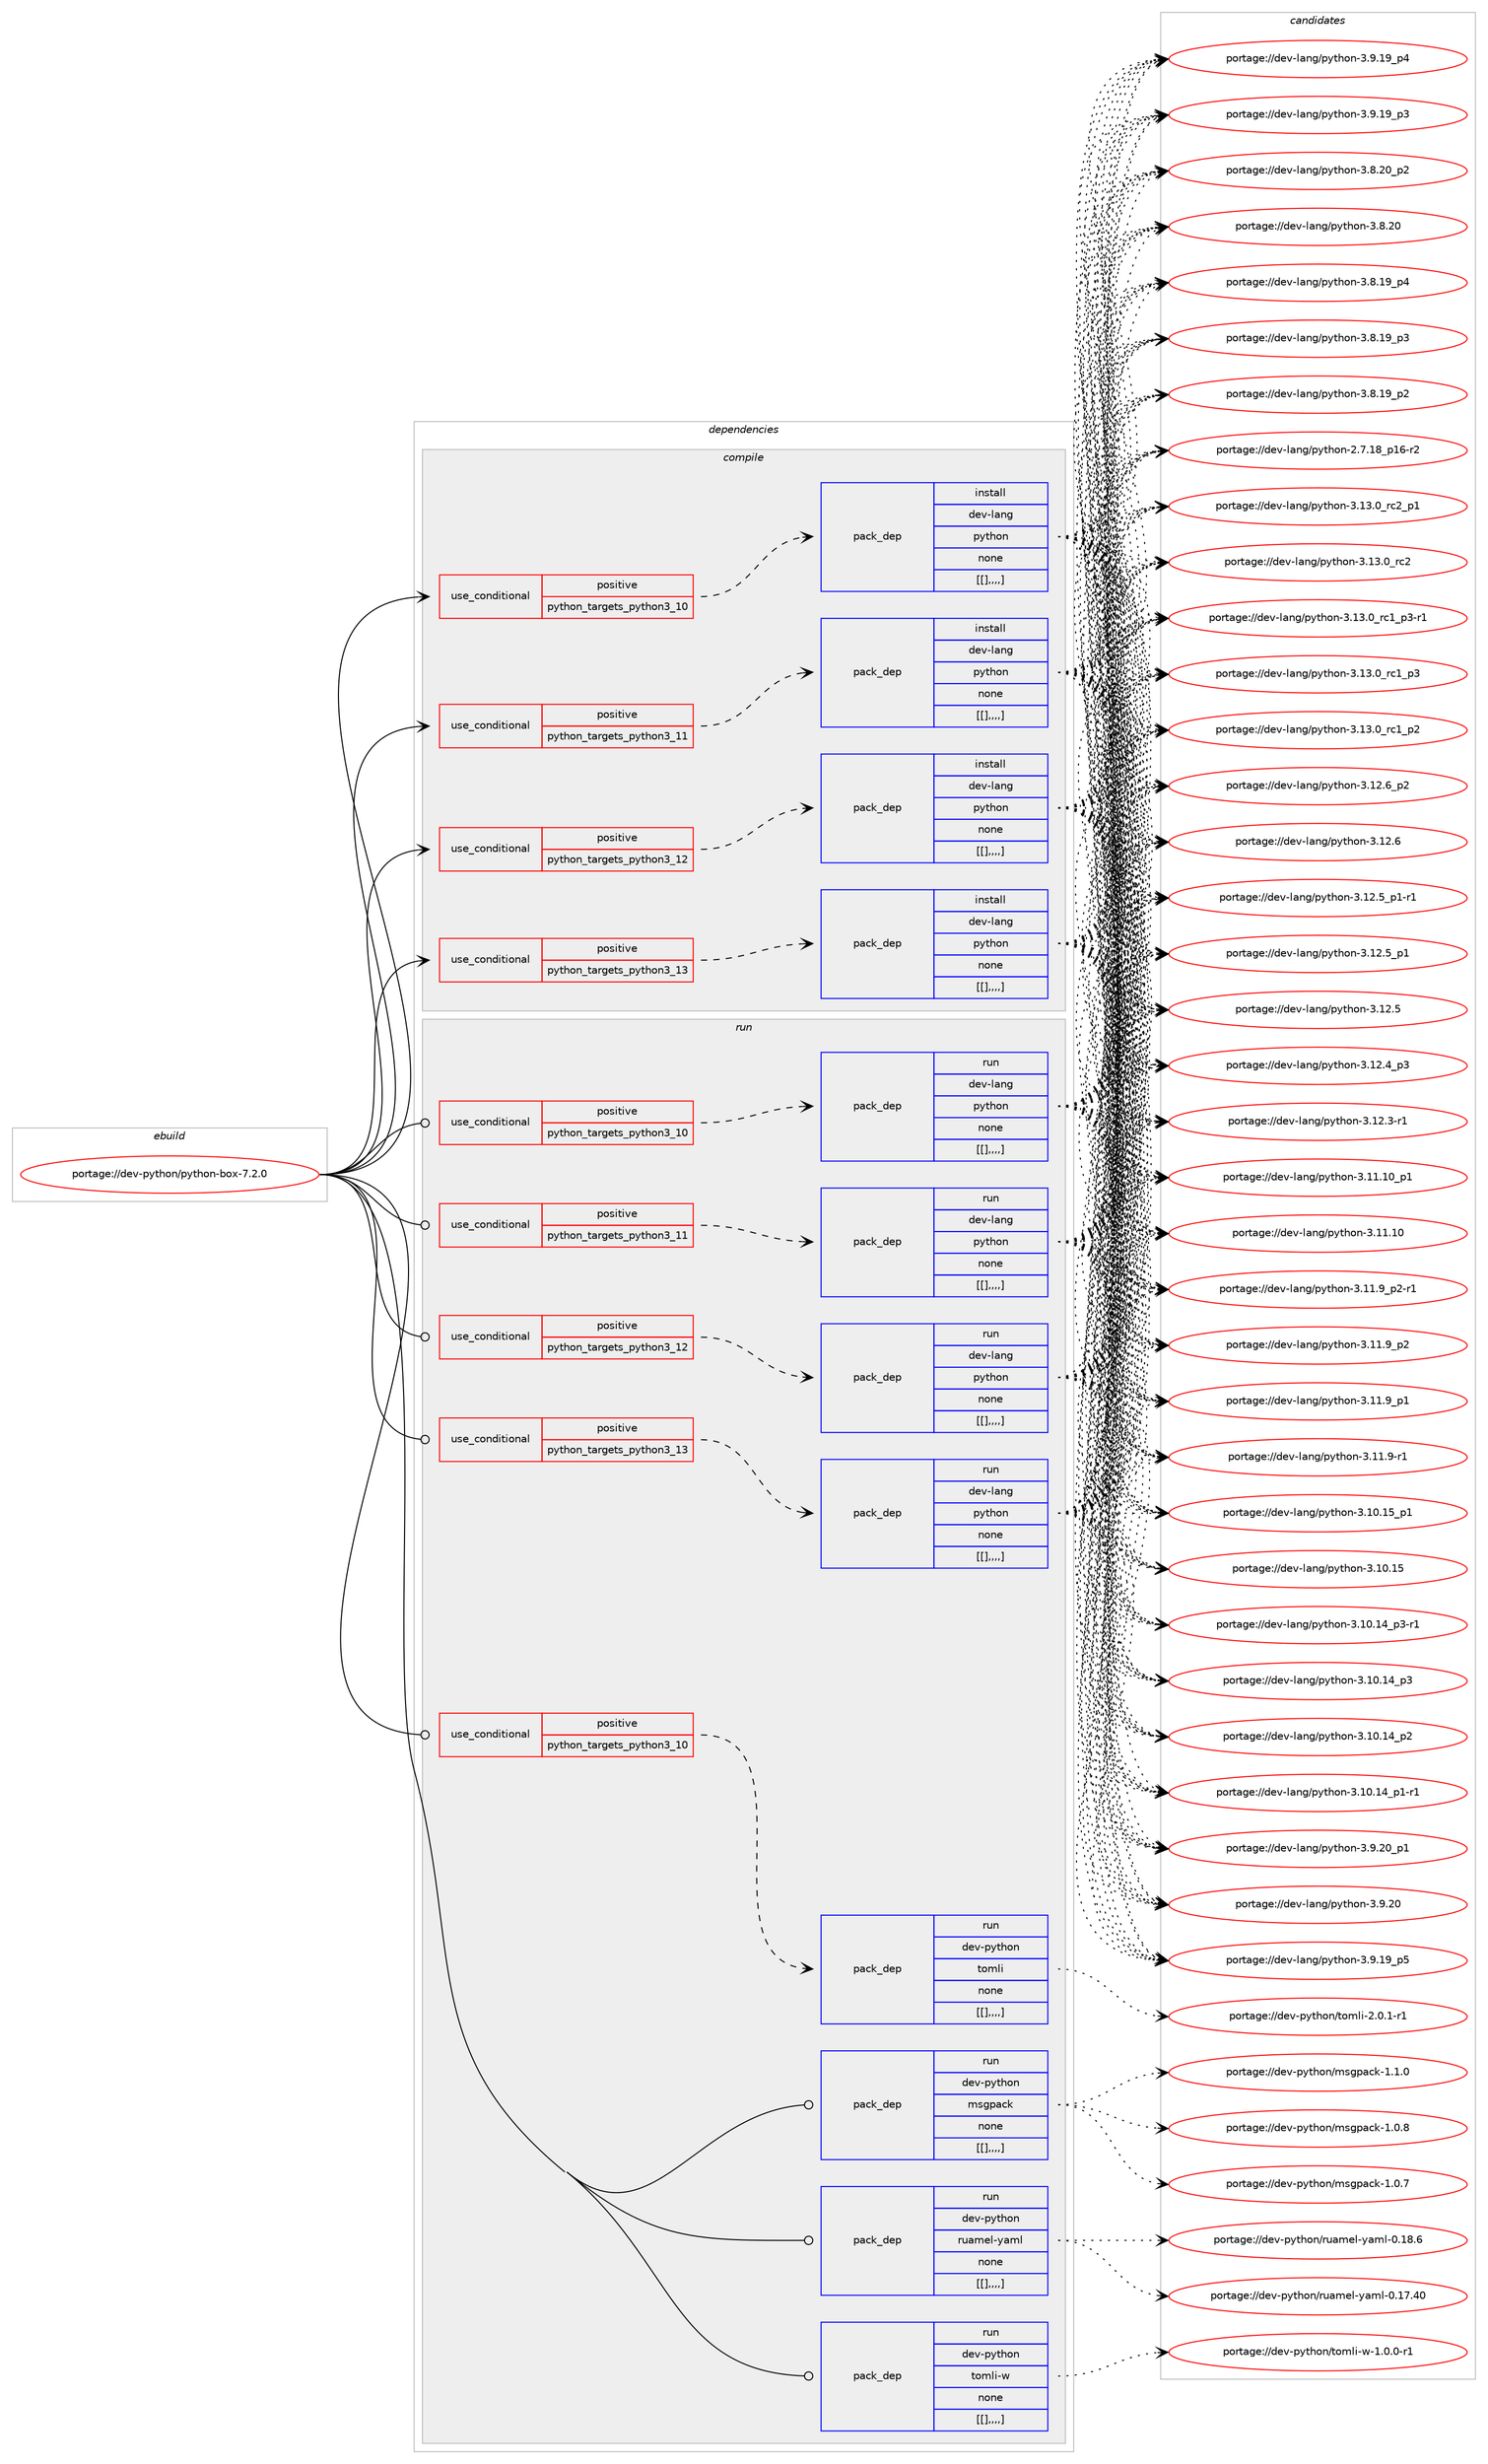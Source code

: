 digraph prolog {

# *************
# Graph options
# *************

newrank=true;
concentrate=true;
compound=true;
graph [rankdir=LR,fontname=Helvetica,fontsize=10,ranksep=1.5];#, ranksep=2.5, nodesep=0.2];
edge  [arrowhead=vee];
node  [fontname=Helvetica,fontsize=10];

# **********
# The ebuild
# **********

subgraph cluster_leftcol {
color=gray;
label=<<i>ebuild</i>>;
id [label="portage://dev-python/python-box-7.2.0", color=red, width=4, href="../dev-python/python-box-7.2.0.svg"];
}

# ****************
# The dependencies
# ****************

subgraph cluster_midcol {
color=gray;
label=<<i>dependencies</i>>;
subgraph cluster_compile {
fillcolor="#eeeeee";
style=filled;
label=<<i>compile</i>>;
subgraph cond39777 {
dependency162726 [label=<<TABLE BORDER="0" CELLBORDER="1" CELLSPACING="0" CELLPADDING="4"><TR><TD ROWSPAN="3" CELLPADDING="10">use_conditional</TD></TR><TR><TD>positive</TD></TR><TR><TD>python_targets_python3_10</TD></TR></TABLE>>, shape=none, color=red];
subgraph pack121696 {
dependency162727 [label=<<TABLE BORDER="0" CELLBORDER="1" CELLSPACING="0" CELLPADDING="4" WIDTH="220"><TR><TD ROWSPAN="6" CELLPADDING="30">pack_dep</TD></TR><TR><TD WIDTH="110">install</TD></TR><TR><TD>dev-lang</TD></TR><TR><TD>python</TD></TR><TR><TD>none</TD></TR><TR><TD>[[],,,,]</TD></TR></TABLE>>, shape=none, color=blue];
}
dependency162726:e -> dependency162727:w [weight=20,style="dashed",arrowhead="vee"];
}
id:e -> dependency162726:w [weight=20,style="solid",arrowhead="vee"];
subgraph cond39778 {
dependency162728 [label=<<TABLE BORDER="0" CELLBORDER="1" CELLSPACING="0" CELLPADDING="4"><TR><TD ROWSPAN="3" CELLPADDING="10">use_conditional</TD></TR><TR><TD>positive</TD></TR><TR><TD>python_targets_python3_11</TD></TR></TABLE>>, shape=none, color=red];
subgraph pack121697 {
dependency162729 [label=<<TABLE BORDER="0" CELLBORDER="1" CELLSPACING="0" CELLPADDING="4" WIDTH="220"><TR><TD ROWSPAN="6" CELLPADDING="30">pack_dep</TD></TR><TR><TD WIDTH="110">install</TD></TR><TR><TD>dev-lang</TD></TR><TR><TD>python</TD></TR><TR><TD>none</TD></TR><TR><TD>[[],,,,]</TD></TR></TABLE>>, shape=none, color=blue];
}
dependency162728:e -> dependency162729:w [weight=20,style="dashed",arrowhead="vee"];
}
id:e -> dependency162728:w [weight=20,style="solid",arrowhead="vee"];
subgraph cond39779 {
dependency162730 [label=<<TABLE BORDER="0" CELLBORDER="1" CELLSPACING="0" CELLPADDING="4"><TR><TD ROWSPAN="3" CELLPADDING="10">use_conditional</TD></TR><TR><TD>positive</TD></TR><TR><TD>python_targets_python3_12</TD></TR></TABLE>>, shape=none, color=red];
subgraph pack121698 {
dependency162731 [label=<<TABLE BORDER="0" CELLBORDER="1" CELLSPACING="0" CELLPADDING="4" WIDTH="220"><TR><TD ROWSPAN="6" CELLPADDING="30">pack_dep</TD></TR><TR><TD WIDTH="110">install</TD></TR><TR><TD>dev-lang</TD></TR><TR><TD>python</TD></TR><TR><TD>none</TD></TR><TR><TD>[[],,,,]</TD></TR></TABLE>>, shape=none, color=blue];
}
dependency162730:e -> dependency162731:w [weight=20,style="dashed",arrowhead="vee"];
}
id:e -> dependency162730:w [weight=20,style="solid",arrowhead="vee"];
subgraph cond39780 {
dependency162732 [label=<<TABLE BORDER="0" CELLBORDER="1" CELLSPACING="0" CELLPADDING="4"><TR><TD ROWSPAN="3" CELLPADDING="10">use_conditional</TD></TR><TR><TD>positive</TD></TR><TR><TD>python_targets_python3_13</TD></TR></TABLE>>, shape=none, color=red];
subgraph pack121699 {
dependency162733 [label=<<TABLE BORDER="0" CELLBORDER="1" CELLSPACING="0" CELLPADDING="4" WIDTH="220"><TR><TD ROWSPAN="6" CELLPADDING="30">pack_dep</TD></TR><TR><TD WIDTH="110">install</TD></TR><TR><TD>dev-lang</TD></TR><TR><TD>python</TD></TR><TR><TD>none</TD></TR><TR><TD>[[],,,,]</TD></TR></TABLE>>, shape=none, color=blue];
}
dependency162732:e -> dependency162733:w [weight=20,style="dashed",arrowhead="vee"];
}
id:e -> dependency162732:w [weight=20,style="solid",arrowhead="vee"];
}
subgraph cluster_compileandrun {
fillcolor="#eeeeee";
style=filled;
label=<<i>compile and run</i>>;
}
subgraph cluster_run {
fillcolor="#eeeeee";
style=filled;
label=<<i>run</i>>;
subgraph cond39781 {
dependency162734 [label=<<TABLE BORDER="0" CELLBORDER="1" CELLSPACING="0" CELLPADDING="4"><TR><TD ROWSPAN="3" CELLPADDING="10">use_conditional</TD></TR><TR><TD>positive</TD></TR><TR><TD>python_targets_python3_10</TD></TR></TABLE>>, shape=none, color=red];
subgraph pack121700 {
dependency162735 [label=<<TABLE BORDER="0" CELLBORDER="1" CELLSPACING="0" CELLPADDING="4" WIDTH="220"><TR><TD ROWSPAN="6" CELLPADDING="30">pack_dep</TD></TR><TR><TD WIDTH="110">run</TD></TR><TR><TD>dev-lang</TD></TR><TR><TD>python</TD></TR><TR><TD>none</TD></TR><TR><TD>[[],,,,]</TD></TR></TABLE>>, shape=none, color=blue];
}
dependency162734:e -> dependency162735:w [weight=20,style="dashed",arrowhead="vee"];
}
id:e -> dependency162734:w [weight=20,style="solid",arrowhead="odot"];
subgraph cond39782 {
dependency162736 [label=<<TABLE BORDER="0" CELLBORDER="1" CELLSPACING="0" CELLPADDING="4"><TR><TD ROWSPAN="3" CELLPADDING="10">use_conditional</TD></TR><TR><TD>positive</TD></TR><TR><TD>python_targets_python3_10</TD></TR></TABLE>>, shape=none, color=red];
subgraph pack121701 {
dependency162737 [label=<<TABLE BORDER="0" CELLBORDER="1" CELLSPACING="0" CELLPADDING="4" WIDTH="220"><TR><TD ROWSPAN="6" CELLPADDING="30">pack_dep</TD></TR><TR><TD WIDTH="110">run</TD></TR><TR><TD>dev-python</TD></TR><TR><TD>tomli</TD></TR><TR><TD>none</TD></TR><TR><TD>[[],,,,]</TD></TR></TABLE>>, shape=none, color=blue];
}
dependency162736:e -> dependency162737:w [weight=20,style="dashed",arrowhead="vee"];
}
id:e -> dependency162736:w [weight=20,style="solid",arrowhead="odot"];
subgraph cond39783 {
dependency162738 [label=<<TABLE BORDER="0" CELLBORDER="1" CELLSPACING="0" CELLPADDING="4"><TR><TD ROWSPAN="3" CELLPADDING="10">use_conditional</TD></TR><TR><TD>positive</TD></TR><TR><TD>python_targets_python3_11</TD></TR></TABLE>>, shape=none, color=red];
subgraph pack121702 {
dependency162739 [label=<<TABLE BORDER="0" CELLBORDER="1" CELLSPACING="0" CELLPADDING="4" WIDTH="220"><TR><TD ROWSPAN="6" CELLPADDING="30">pack_dep</TD></TR><TR><TD WIDTH="110">run</TD></TR><TR><TD>dev-lang</TD></TR><TR><TD>python</TD></TR><TR><TD>none</TD></TR><TR><TD>[[],,,,]</TD></TR></TABLE>>, shape=none, color=blue];
}
dependency162738:e -> dependency162739:w [weight=20,style="dashed",arrowhead="vee"];
}
id:e -> dependency162738:w [weight=20,style="solid",arrowhead="odot"];
subgraph cond39784 {
dependency162740 [label=<<TABLE BORDER="0" CELLBORDER="1" CELLSPACING="0" CELLPADDING="4"><TR><TD ROWSPAN="3" CELLPADDING="10">use_conditional</TD></TR><TR><TD>positive</TD></TR><TR><TD>python_targets_python3_12</TD></TR></TABLE>>, shape=none, color=red];
subgraph pack121703 {
dependency162741 [label=<<TABLE BORDER="0" CELLBORDER="1" CELLSPACING="0" CELLPADDING="4" WIDTH="220"><TR><TD ROWSPAN="6" CELLPADDING="30">pack_dep</TD></TR><TR><TD WIDTH="110">run</TD></TR><TR><TD>dev-lang</TD></TR><TR><TD>python</TD></TR><TR><TD>none</TD></TR><TR><TD>[[],,,,]</TD></TR></TABLE>>, shape=none, color=blue];
}
dependency162740:e -> dependency162741:w [weight=20,style="dashed",arrowhead="vee"];
}
id:e -> dependency162740:w [weight=20,style="solid",arrowhead="odot"];
subgraph cond39785 {
dependency162742 [label=<<TABLE BORDER="0" CELLBORDER="1" CELLSPACING="0" CELLPADDING="4"><TR><TD ROWSPAN="3" CELLPADDING="10">use_conditional</TD></TR><TR><TD>positive</TD></TR><TR><TD>python_targets_python3_13</TD></TR></TABLE>>, shape=none, color=red];
subgraph pack121704 {
dependency162743 [label=<<TABLE BORDER="0" CELLBORDER="1" CELLSPACING="0" CELLPADDING="4" WIDTH="220"><TR><TD ROWSPAN="6" CELLPADDING="30">pack_dep</TD></TR><TR><TD WIDTH="110">run</TD></TR><TR><TD>dev-lang</TD></TR><TR><TD>python</TD></TR><TR><TD>none</TD></TR><TR><TD>[[],,,,]</TD></TR></TABLE>>, shape=none, color=blue];
}
dependency162742:e -> dependency162743:w [weight=20,style="dashed",arrowhead="vee"];
}
id:e -> dependency162742:w [weight=20,style="solid",arrowhead="odot"];
subgraph pack121705 {
dependency162744 [label=<<TABLE BORDER="0" CELLBORDER="1" CELLSPACING="0" CELLPADDING="4" WIDTH="220"><TR><TD ROWSPAN="6" CELLPADDING="30">pack_dep</TD></TR><TR><TD WIDTH="110">run</TD></TR><TR><TD>dev-python</TD></TR><TR><TD>msgpack</TD></TR><TR><TD>none</TD></TR><TR><TD>[[],,,,]</TD></TR></TABLE>>, shape=none, color=blue];
}
id:e -> dependency162744:w [weight=20,style="solid",arrowhead="odot"];
subgraph pack121706 {
dependency162745 [label=<<TABLE BORDER="0" CELLBORDER="1" CELLSPACING="0" CELLPADDING="4" WIDTH="220"><TR><TD ROWSPAN="6" CELLPADDING="30">pack_dep</TD></TR><TR><TD WIDTH="110">run</TD></TR><TR><TD>dev-python</TD></TR><TR><TD>ruamel-yaml</TD></TR><TR><TD>none</TD></TR><TR><TD>[[],,,,]</TD></TR></TABLE>>, shape=none, color=blue];
}
id:e -> dependency162745:w [weight=20,style="solid",arrowhead="odot"];
subgraph pack121707 {
dependency162746 [label=<<TABLE BORDER="0" CELLBORDER="1" CELLSPACING="0" CELLPADDING="4" WIDTH="220"><TR><TD ROWSPAN="6" CELLPADDING="30">pack_dep</TD></TR><TR><TD WIDTH="110">run</TD></TR><TR><TD>dev-python</TD></TR><TR><TD>tomli-w</TD></TR><TR><TD>none</TD></TR><TR><TD>[[],,,,]</TD></TR></TABLE>>, shape=none, color=blue];
}
id:e -> dependency162746:w [weight=20,style="solid",arrowhead="odot"];
}
}

# **************
# The candidates
# **************

subgraph cluster_choices {
rank=same;
color=gray;
label=<<i>candidates</i>>;

subgraph choice121696 {
color=black;
nodesep=1;
choice100101118451089711010347112121116104111110455146495146489511499509511249 [label="portage://dev-lang/python-3.13.0_rc2_p1", color=red, width=4,href="../dev-lang/python-3.13.0_rc2_p1.svg"];
choice10010111845108971101034711212111610411111045514649514648951149950 [label="portage://dev-lang/python-3.13.0_rc2", color=red, width=4,href="../dev-lang/python-3.13.0_rc2.svg"];
choice1001011184510897110103471121211161041111104551464951464895114994995112514511449 [label="portage://dev-lang/python-3.13.0_rc1_p3-r1", color=red, width=4,href="../dev-lang/python-3.13.0_rc1_p3-r1.svg"];
choice100101118451089711010347112121116104111110455146495146489511499499511251 [label="portage://dev-lang/python-3.13.0_rc1_p3", color=red, width=4,href="../dev-lang/python-3.13.0_rc1_p3.svg"];
choice100101118451089711010347112121116104111110455146495146489511499499511250 [label="portage://dev-lang/python-3.13.0_rc1_p2", color=red, width=4,href="../dev-lang/python-3.13.0_rc1_p2.svg"];
choice100101118451089711010347112121116104111110455146495046549511250 [label="portage://dev-lang/python-3.12.6_p2", color=red, width=4,href="../dev-lang/python-3.12.6_p2.svg"];
choice10010111845108971101034711212111610411111045514649504654 [label="portage://dev-lang/python-3.12.6", color=red, width=4,href="../dev-lang/python-3.12.6.svg"];
choice1001011184510897110103471121211161041111104551464950465395112494511449 [label="portage://dev-lang/python-3.12.5_p1-r1", color=red, width=4,href="../dev-lang/python-3.12.5_p1-r1.svg"];
choice100101118451089711010347112121116104111110455146495046539511249 [label="portage://dev-lang/python-3.12.5_p1", color=red, width=4,href="../dev-lang/python-3.12.5_p1.svg"];
choice10010111845108971101034711212111610411111045514649504653 [label="portage://dev-lang/python-3.12.5", color=red, width=4,href="../dev-lang/python-3.12.5.svg"];
choice100101118451089711010347112121116104111110455146495046529511251 [label="portage://dev-lang/python-3.12.4_p3", color=red, width=4,href="../dev-lang/python-3.12.4_p3.svg"];
choice100101118451089711010347112121116104111110455146495046514511449 [label="portage://dev-lang/python-3.12.3-r1", color=red, width=4,href="../dev-lang/python-3.12.3-r1.svg"];
choice10010111845108971101034711212111610411111045514649494649489511249 [label="portage://dev-lang/python-3.11.10_p1", color=red, width=4,href="../dev-lang/python-3.11.10_p1.svg"];
choice1001011184510897110103471121211161041111104551464949464948 [label="portage://dev-lang/python-3.11.10", color=red, width=4,href="../dev-lang/python-3.11.10.svg"];
choice1001011184510897110103471121211161041111104551464949465795112504511449 [label="portage://dev-lang/python-3.11.9_p2-r1", color=red, width=4,href="../dev-lang/python-3.11.9_p2-r1.svg"];
choice100101118451089711010347112121116104111110455146494946579511250 [label="portage://dev-lang/python-3.11.9_p2", color=red, width=4,href="../dev-lang/python-3.11.9_p2.svg"];
choice100101118451089711010347112121116104111110455146494946579511249 [label="portage://dev-lang/python-3.11.9_p1", color=red, width=4,href="../dev-lang/python-3.11.9_p1.svg"];
choice100101118451089711010347112121116104111110455146494946574511449 [label="portage://dev-lang/python-3.11.9-r1", color=red, width=4,href="../dev-lang/python-3.11.9-r1.svg"];
choice10010111845108971101034711212111610411111045514649484649539511249 [label="portage://dev-lang/python-3.10.15_p1", color=red, width=4,href="../dev-lang/python-3.10.15_p1.svg"];
choice1001011184510897110103471121211161041111104551464948464953 [label="portage://dev-lang/python-3.10.15", color=red, width=4,href="../dev-lang/python-3.10.15.svg"];
choice100101118451089711010347112121116104111110455146494846495295112514511449 [label="portage://dev-lang/python-3.10.14_p3-r1", color=red, width=4,href="../dev-lang/python-3.10.14_p3-r1.svg"];
choice10010111845108971101034711212111610411111045514649484649529511251 [label="portage://dev-lang/python-3.10.14_p3", color=red, width=4,href="../dev-lang/python-3.10.14_p3.svg"];
choice10010111845108971101034711212111610411111045514649484649529511250 [label="portage://dev-lang/python-3.10.14_p2", color=red, width=4,href="../dev-lang/python-3.10.14_p2.svg"];
choice100101118451089711010347112121116104111110455146494846495295112494511449 [label="portage://dev-lang/python-3.10.14_p1-r1", color=red, width=4,href="../dev-lang/python-3.10.14_p1-r1.svg"];
choice100101118451089711010347112121116104111110455146574650489511249 [label="portage://dev-lang/python-3.9.20_p1", color=red, width=4,href="../dev-lang/python-3.9.20_p1.svg"];
choice10010111845108971101034711212111610411111045514657465048 [label="portage://dev-lang/python-3.9.20", color=red, width=4,href="../dev-lang/python-3.9.20.svg"];
choice100101118451089711010347112121116104111110455146574649579511253 [label="portage://dev-lang/python-3.9.19_p5", color=red, width=4,href="../dev-lang/python-3.9.19_p5.svg"];
choice100101118451089711010347112121116104111110455146574649579511252 [label="portage://dev-lang/python-3.9.19_p4", color=red, width=4,href="../dev-lang/python-3.9.19_p4.svg"];
choice100101118451089711010347112121116104111110455146574649579511251 [label="portage://dev-lang/python-3.9.19_p3", color=red, width=4,href="../dev-lang/python-3.9.19_p3.svg"];
choice100101118451089711010347112121116104111110455146564650489511250 [label="portage://dev-lang/python-3.8.20_p2", color=red, width=4,href="../dev-lang/python-3.8.20_p2.svg"];
choice10010111845108971101034711212111610411111045514656465048 [label="portage://dev-lang/python-3.8.20", color=red, width=4,href="../dev-lang/python-3.8.20.svg"];
choice100101118451089711010347112121116104111110455146564649579511252 [label="portage://dev-lang/python-3.8.19_p4", color=red, width=4,href="../dev-lang/python-3.8.19_p4.svg"];
choice100101118451089711010347112121116104111110455146564649579511251 [label="portage://dev-lang/python-3.8.19_p3", color=red, width=4,href="../dev-lang/python-3.8.19_p3.svg"];
choice100101118451089711010347112121116104111110455146564649579511250 [label="portage://dev-lang/python-3.8.19_p2", color=red, width=4,href="../dev-lang/python-3.8.19_p2.svg"];
choice100101118451089711010347112121116104111110455046554649569511249544511450 [label="portage://dev-lang/python-2.7.18_p16-r2", color=red, width=4,href="../dev-lang/python-2.7.18_p16-r2.svg"];
dependency162727:e -> choice100101118451089711010347112121116104111110455146495146489511499509511249:w [style=dotted,weight="100"];
dependency162727:e -> choice10010111845108971101034711212111610411111045514649514648951149950:w [style=dotted,weight="100"];
dependency162727:e -> choice1001011184510897110103471121211161041111104551464951464895114994995112514511449:w [style=dotted,weight="100"];
dependency162727:e -> choice100101118451089711010347112121116104111110455146495146489511499499511251:w [style=dotted,weight="100"];
dependency162727:e -> choice100101118451089711010347112121116104111110455146495146489511499499511250:w [style=dotted,weight="100"];
dependency162727:e -> choice100101118451089711010347112121116104111110455146495046549511250:w [style=dotted,weight="100"];
dependency162727:e -> choice10010111845108971101034711212111610411111045514649504654:w [style=dotted,weight="100"];
dependency162727:e -> choice1001011184510897110103471121211161041111104551464950465395112494511449:w [style=dotted,weight="100"];
dependency162727:e -> choice100101118451089711010347112121116104111110455146495046539511249:w [style=dotted,weight="100"];
dependency162727:e -> choice10010111845108971101034711212111610411111045514649504653:w [style=dotted,weight="100"];
dependency162727:e -> choice100101118451089711010347112121116104111110455146495046529511251:w [style=dotted,weight="100"];
dependency162727:e -> choice100101118451089711010347112121116104111110455146495046514511449:w [style=dotted,weight="100"];
dependency162727:e -> choice10010111845108971101034711212111610411111045514649494649489511249:w [style=dotted,weight="100"];
dependency162727:e -> choice1001011184510897110103471121211161041111104551464949464948:w [style=dotted,weight="100"];
dependency162727:e -> choice1001011184510897110103471121211161041111104551464949465795112504511449:w [style=dotted,weight="100"];
dependency162727:e -> choice100101118451089711010347112121116104111110455146494946579511250:w [style=dotted,weight="100"];
dependency162727:e -> choice100101118451089711010347112121116104111110455146494946579511249:w [style=dotted,weight="100"];
dependency162727:e -> choice100101118451089711010347112121116104111110455146494946574511449:w [style=dotted,weight="100"];
dependency162727:e -> choice10010111845108971101034711212111610411111045514649484649539511249:w [style=dotted,weight="100"];
dependency162727:e -> choice1001011184510897110103471121211161041111104551464948464953:w [style=dotted,weight="100"];
dependency162727:e -> choice100101118451089711010347112121116104111110455146494846495295112514511449:w [style=dotted,weight="100"];
dependency162727:e -> choice10010111845108971101034711212111610411111045514649484649529511251:w [style=dotted,weight="100"];
dependency162727:e -> choice10010111845108971101034711212111610411111045514649484649529511250:w [style=dotted,weight="100"];
dependency162727:e -> choice100101118451089711010347112121116104111110455146494846495295112494511449:w [style=dotted,weight="100"];
dependency162727:e -> choice100101118451089711010347112121116104111110455146574650489511249:w [style=dotted,weight="100"];
dependency162727:e -> choice10010111845108971101034711212111610411111045514657465048:w [style=dotted,weight="100"];
dependency162727:e -> choice100101118451089711010347112121116104111110455146574649579511253:w [style=dotted,weight="100"];
dependency162727:e -> choice100101118451089711010347112121116104111110455146574649579511252:w [style=dotted,weight="100"];
dependency162727:e -> choice100101118451089711010347112121116104111110455146574649579511251:w [style=dotted,weight="100"];
dependency162727:e -> choice100101118451089711010347112121116104111110455146564650489511250:w [style=dotted,weight="100"];
dependency162727:e -> choice10010111845108971101034711212111610411111045514656465048:w [style=dotted,weight="100"];
dependency162727:e -> choice100101118451089711010347112121116104111110455146564649579511252:w [style=dotted,weight="100"];
dependency162727:e -> choice100101118451089711010347112121116104111110455146564649579511251:w [style=dotted,weight="100"];
dependency162727:e -> choice100101118451089711010347112121116104111110455146564649579511250:w [style=dotted,weight="100"];
dependency162727:e -> choice100101118451089711010347112121116104111110455046554649569511249544511450:w [style=dotted,weight="100"];
}
subgraph choice121697 {
color=black;
nodesep=1;
choice100101118451089711010347112121116104111110455146495146489511499509511249 [label="portage://dev-lang/python-3.13.0_rc2_p1", color=red, width=4,href="../dev-lang/python-3.13.0_rc2_p1.svg"];
choice10010111845108971101034711212111610411111045514649514648951149950 [label="portage://dev-lang/python-3.13.0_rc2", color=red, width=4,href="../dev-lang/python-3.13.0_rc2.svg"];
choice1001011184510897110103471121211161041111104551464951464895114994995112514511449 [label="portage://dev-lang/python-3.13.0_rc1_p3-r1", color=red, width=4,href="../dev-lang/python-3.13.0_rc1_p3-r1.svg"];
choice100101118451089711010347112121116104111110455146495146489511499499511251 [label="portage://dev-lang/python-3.13.0_rc1_p3", color=red, width=4,href="../dev-lang/python-3.13.0_rc1_p3.svg"];
choice100101118451089711010347112121116104111110455146495146489511499499511250 [label="portage://dev-lang/python-3.13.0_rc1_p2", color=red, width=4,href="../dev-lang/python-3.13.0_rc1_p2.svg"];
choice100101118451089711010347112121116104111110455146495046549511250 [label="portage://dev-lang/python-3.12.6_p2", color=red, width=4,href="../dev-lang/python-3.12.6_p2.svg"];
choice10010111845108971101034711212111610411111045514649504654 [label="portage://dev-lang/python-3.12.6", color=red, width=4,href="../dev-lang/python-3.12.6.svg"];
choice1001011184510897110103471121211161041111104551464950465395112494511449 [label="portage://dev-lang/python-3.12.5_p1-r1", color=red, width=4,href="../dev-lang/python-3.12.5_p1-r1.svg"];
choice100101118451089711010347112121116104111110455146495046539511249 [label="portage://dev-lang/python-3.12.5_p1", color=red, width=4,href="../dev-lang/python-3.12.5_p1.svg"];
choice10010111845108971101034711212111610411111045514649504653 [label="portage://dev-lang/python-3.12.5", color=red, width=4,href="../dev-lang/python-3.12.5.svg"];
choice100101118451089711010347112121116104111110455146495046529511251 [label="portage://dev-lang/python-3.12.4_p3", color=red, width=4,href="../dev-lang/python-3.12.4_p3.svg"];
choice100101118451089711010347112121116104111110455146495046514511449 [label="portage://dev-lang/python-3.12.3-r1", color=red, width=4,href="../dev-lang/python-3.12.3-r1.svg"];
choice10010111845108971101034711212111610411111045514649494649489511249 [label="portage://dev-lang/python-3.11.10_p1", color=red, width=4,href="../dev-lang/python-3.11.10_p1.svg"];
choice1001011184510897110103471121211161041111104551464949464948 [label="portage://dev-lang/python-3.11.10", color=red, width=4,href="../dev-lang/python-3.11.10.svg"];
choice1001011184510897110103471121211161041111104551464949465795112504511449 [label="portage://dev-lang/python-3.11.9_p2-r1", color=red, width=4,href="../dev-lang/python-3.11.9_p2-r1.svg"];
choice100101118451089711010347112121116104111110455146494946579511250 [label="portage://dev-lang/python-3.11.9_p2", color=red, width=4,href="../dev-lang/python-3.11.9_p2.svg"];
choice100101118451089711010347112121116104111110455146494946579511249 [label="portage://dev-lang/python-3.11.9_p1", color=red, width=4,href="../dev-lang/python-3.11.9_p1.svg"];
choice100101118451089711010347112121116104111110455146494946574511449 [label="portage://dev-lang/python-3.11.9-r1", color=red, width=4,href="../dev-lang/python-3.11.9-r1.svg"];
choice10010111845108971101034711212111610411111045514649484649539511249 [label="portage://dev-lang/python-3.10.15_p1", color=red, width=4,href="../dev-lang/python-3.10.15_p1.svg"];
choice1001011184510897110103471121211161041111104551464948464953 [label="portage://dev-lang/python-3.10.15", color=red, width=4,href="../dev-lang/python-3.10.15.svg"];
choice100101118451089711010347112121116104111110455146494846495295112514511449 [label="portage://dev-lang/python-3.10.14_p3-r1", color=red, width=4,href="../dev-lang/python-3.10.14_p3-r1.svg"];
choice10010111845108971101034711212111610411111045514649484649529511251 [label="portage://dev-lang/python-3.10.14_p3", color=red, width=4,href="../dev-lang/python-3.10.14_p3.svg"];
choice10010111845108971101034711212111610411111045514649484649529511250 [label="portage://dev-lang/python-3.10.14_p2", color=red, width=4,href="../dev-lang/python-3.10.14_p2.svg"];
choice100101118451089711010347112121116104111110455146494846495295112494511449 [label="portage://dev-lang/python-3.10.14_p1-r1", color=red, width=4,href="../dev-lang/python-3.10.14_p1-r1.svg"];
choice100101118451089711010347112121116104111110455146574650489511249 [label="portage://dev-lang/python-3.9.20_p1", color=red, width=4,href="../dev-lang/python-3.9.20_p1.svg"];
choice10010111845108971101034711212111610411111045514657465048 [label="portage://dev-lang/python-3.9.20", color=red, width=4,href="../dev-lang/python-3.9.20.svg"];
choice100101118451089711010347112121116104111110455146574649579511253 [label="portage://dev-lang/python-3.9.19_p5", color=red, width=4,href="../dev-lang/python-3.9.19_p5.svg"];
choice100101118451089711010347112121116104111110455146574649579511252 [label="portage://dev-lang/python-3.9.19_p4", color=red, width=4,href="../dev-lang/python-3.9.19_p4.svg"];
choice100101118451089711010347112121116104111110455146574649579511251 [label="portage://dev-lang/python-3.9.19_p3", color=red, width=4,href="../dev-lang/python-3.9.19_p3.svg"];
choice100101118451089711010347112121116104111110455146564650489511250 [label="portage://dev-lang/python-3.8.20_p2", color=red, width=4,href="../dev-lang/python-3.8.20_p2.svg"];
choice10010111845108971101034711212111610411111045514656465048 [label="portage://dev-lang/python-3.8.20", color=red, width=4,href="../dev-lang/python-3.8.20.svg"];
choice100101118451089711010347112121116104111110455146564649579511252 [label="portage://dev-lang/python-3.8.19_p4", color=red, width=4,href="../dev-lang/python-3.8.19_p4.svg"];
choice100101118451089711010347112121116104111110455146564649579511251 [label="portage://dev-lang/python-3.8.19_p3", color=red, width=4,href="../dev-lang/python-3.8.19_p3.svg"];
choice100101118451089711010347112121116104111110455146564649579511250 [label="portage://dev-lang/python-3.8.19_p2", color=red, width=4,href="../dev-lang/python-3.8.19_p2.svg"];
choice100101118451089711010347112121116104111110455046554649569511249544511450 [label="portage://dev-lang/python-2.7.18_p16-r2", color=red, width=4,href="../dev-lang/python-2.7.18_p16-r2.svg"];
dependency162729:e -> choice100101118451089711010347112121116104111110455146495146489511499509511249:w [style=dotted,weight="100"];
dependency162729:e -> choice10010111845108971101034711212111610411111045514649514648951149950:w [style=dotted,weight="100"];
dependency162729:e -> choice1001011184510897110103471121211161041111104551464951464895114994995112514511449:w [style=dotted,weight="100"];
dependency162729:e -> choice100101118451089711010347112121116104111110455146495146489511499499511251:w [style=dotted,weight="100"];
dependency162729:e -> choice100101118451089711010347112121116104111110455146495146489511499499511250:w [style=dotted,weight="100"];
dependency162729:e -> choice100101118451089711010347112121116104111110455146495046549511250:w [style=dotted,weight="100"];
dependency162729:e -> choice10010111845108971101034711212111610411111045514649504654:w [style=dotted,weight="100"];
dependency162729:e -> choice1001011184510897110103471121211161041111104551464950465395112494511449:w [style=dotted,weight="100"];
dependency162729:e -> choice100101118451089711010347112121116104111110455146495046539511249:w [style=dotted,weight="100"];
dependency162729:e -> choice10010111845108971101034711212111610411111045514649504653:w [style=dotted,weight="100"];
dependency162729:e -> choice100101118451089711010347112121116104111110455146495046529511251:w [style=dotted,weight="100"];
dependency162729:e -> choice100101118451089711010347112121116104111110455146495046514511449:w [style=dotted,weight="100"];
dependency162729:e -> choice10010111845108971101034711212111610411111045514649494649489511249:w [style=dotted,weight="100"];
dependency162729:e -> choice1001011184510897110103471121211161041111104551464949464948:w [style=dotted,weight="100"];
dependency162729:e -> choice1001011184510897110103471121211161041111104551464949465795112504511449:w [style=dotted,weight="100"];
dependency162729:e -> choice100101118451089711010347112121116104111110455146494946579511250:w [style=dotted,weight="100"];
dependency162729:e -> choice100101118451089711010347112121116104111110455146494946579511249:w [style=dotted,weight="100"];
dependency162729:e -> choice100101118451089711010347112121116104111110455146494946574511449:w [style=dotted,weight="100"];
dependency162729:e -> choice10010111845108971101034711212111610411111045514649484649539511249:w [style=dotted,weight="100"];
dependency162729:e -> choice1001011184510897110103471121211161041111104551464948464953:w [style=dotted,weight="100"];
dependency162729:e -> choice100101118451089711010347112121116104111110455146494846495295112514511449:w [style=dotted,weight="100"];
dependency162729:e -> choice10010111845108971101034711212111610411111045514649484649529511251:w [style=dotted,weight="100"];
dependency162729:e -> choice10010111845108971101034711212111610411111045514649484649529511250:w [style=dotted,weight="100"];
dependency162729:e -> choice100101118451089711010347112121116104111110455146494846495295112494511449:w [style=dotted,weight="100"];
dependency162729:e -> choice100101118451089711010347112121116104111110455146574650489511249:w [style=dotted,weight="100"];
dependency162729:e -> choice10010111845108971101034711212111610411111045514657465048:w [style=dotted,weight="100"];
dependency162729:e -> choice100101118451089711010347112121116104111110455146574649579511253:w [style=dotted,weight="100"];
dependency162729:e -> choice100101118451089711010347112121116104111110455146574649579511252:w [style=dotted,weight="100"];
dependency162729:e -> choice100101118451089711010347112121116104111110455146574649579511251:w [style=dotted,weight="100"];
dependency162729:e -> choice100101118451089711010347112121116104111110455146564650489511250:w [style=dotted,weight="100"];
dependency162729:e -> choice10010111845108971101034711212111610411111045514656465048:w [style=dotted,weight="100"];
dependency162729:e -> choice100101118451089711010347112121116104111110455146564649579511252:w [style=dotted,weight="100"];
dependency162729:e -> choice100101118451089711010347112121116104111110455146564649579511251:w [style=dotted,weight="100"];
dependency162729:e -> choice100101118451089711010347112121116104111110455146564649579511250:w [style=dotted,weight="100"];
dependency162729:e -> choice100101118451089711010347112121116104111110455046554649569511249544511450:w [style=dotted,weight="100"];
}
subgraph choice121698 {
color=black;
nodesep=1;
choice100101118451089711010347112121116104111110455146495146489511499509511249 [label="portage://dev-lang/python-3.13.0_rc2_p1", color=red, width=4,href="../dev-lang/python-3.13.0_rc2_p1.svg"];
choice10010111845108971101034711212111610411111045514649514648951149950 [label="portage://dev-lang/python-3.13.0_rc2", color=red, width=4,href="../dev-lang/python-3.13.0_rc2.svg"];
choice1001011184510897110103471121211161041111104551464951464895114994995112514511449 [label="portage://dev-lang/python-3.13.0_rc1_p3-r1", color=red, width=4,href="../dev-lang/python-3.13.0_rc1_p3-r1.svg"];
choice100101118451089711010347112121116104111110455146495146489511499499511251 [label="portage://dev-lang/python-3.13.0_rc1_p3", color=red, width=4,href="../dev-lang/python-3.13.0_rc1_p3.svg"];
choice100101118451089711010347112121116104111110455146495146489511499499511250 [label="portage://dev-lang/python-3.13.0_rc1_p2", color=red, width=4,href="../dev-lang/python-3.13.0_rc1_p2.svg"];
choice100101118451089711010347112121116104111110455146495046549511250 [label="portage://dev-lang/python-3.12.6_p2", color=red, width=4,href="../dev-lang/python-3.12.6_p2.svg"];
choice10010111845108971101034711212111610411111045514649504654 [label="portage://dev-lang/python-3.12.6", color=red, width=4,href="../dev-lang/python-3.12.6.svg"];
choice1001011184510897110103471121211161041111104551464950465395112494511449 [label="portage://dev-lang/python-3.12.5_p1-r1", color=red, width=4,href="../dev-lang/python-3.12.5_p1-r1.svg"];
choice100101118451089711010347112121116104111110455146495046539511249 [label="portage://dev-lang/python-3.12.5_p1", color=red, width=4,href="../dev-lang/python-3.12.5_p1.svg"];
choice10010111845108971101034711212111610411111045514649504653 [label="portage://dev-lang/python-3.12.5", color=red, width=4,href="../dev-lang/python-3.12.5.svg"];
choice100101118451089711010347112121116104111110455146495046529511251 [label="portage://dev-lang/python-3.12.4_p3", color=red, width=4,href="../dev-lang/python-3.12.4_p3.svg"];
choice100101118451089711010347112121116104111110455146495046514511449 [label="portage://dev-lang/python-3.12.3-r1", color=red, width=4,href="../dev-lang/python-3.12.3-r1.svg"];
choice10010111845108971101034711212111610411111045514649494649489511249 [label="portage://dev-lang/python-3.11.10_p1", color=red, width=4,href="../dev-lang/python-3.11.10_p1.svg"];
choice1001011184510897110103471121211161041111104551464949464948 [label="portage://dev-lang/python-3.11.10", color=red, width=4,href="../dev-lang/python-3.11.10.svg"];
choice1001011184510897110103471121211161041111104551464949465795112504511449 [label="portage://dev-lang/python-3.11.9_p2-r1", color=red, width=4,href="../dev-lang/python-3.11.9_p2-r1.svg"];
choice100101118451089711010347112121116104111110455146494946579511250 [label="portage://dev-lang/python-3.11.9_p2", color=red, width=4,href="../dev-lang/python-3.11.9_p2.svg"];
choice100101118451089711010347112121116104111110455146494946579511249 [label="portage://dev-lang/python-3.11.9_p1", color=red, width=4,href="../dev-lang/python-3.11.9_p1.svg"];
choice100101118451089711010347112121116104111110455146494946574511449 [label="portage://dev-lang/python-3.11.9-r1", color=red, width=4,href="../dev-lang/python-3.11.9-r1.svg"];
choice10010111845108971101034711212111610411111045514649484649539511249 [label="portage://dev-lang/python-3.10.15_p1", color=red, width=4,href="../dev-lang/python-3.10.15_p1.svg"];
choice1001011184510897110103471121211161041111104551464948464953 [label="portage://dev-lang/python-3.10.15", color=red, width=4,href="../dev-lang/python-3.10.15.svg"];
choice100101118451089711010347112121116104111110455146494846495295112514511449 [label="portage://dev-lang/python-3.10.14_p3-r1", color=red, width=4,href="../dev-lang/python-3.10.14_p3-r1.svg"];
choice10010111845108971101034711212111610411111045514649484649529511251 [label="portage://dev-lang/python-3.10.14_p3", color=red, width=4,href="../dev-lang/python-3.10.14_p3.svg"];
choice10010111845108971101034711212111610411111045514649484649529511250 [label="portage://dev-lang/python-3.10.14_p2", color=red, width=4,href="../dev-lang/python-3.10.14_p2.svg"];
choice100101118451089711010347112121116104111110455146494846495295112494511449 [label="portage://dev-lang/python-3.10.14_p1-r1", color=red, width=4,href="../dev-lang/python-3.10.14_p1-r1.svg"];
choice100101118451089711010347112121116104111110455146574650489511249 [label="portage://dev-lang/python-3.9.20_p1", color=red, width=4,href="../dev-lang/python-3.9.20_p1.svg"];
choice10010111845108971101034711212111610411111045514657465048 [label="portage://dev-lang/python-3.9.20", color=red, width=4,href="../dev-lang/python-3.9.20.svg"];
choice100101118451089711010347112121116104111110455146574649579511253 [label="portage://dev-lang/python-3.9.19_p5", color=red, width=4,href="../dev-lang/python-3.9.19_p5.svg"];
choice100101118451089711010347112121116104111110455146574649579511252 [label="portage://dev-lang/python-3.9.19_p4", color=red, width=4,href="../dev-lang/python-3.9.19_p4.svg"];
choice100101118451089711010347112121116104111110455146574649579511251 [label="portage://dev-lang/python-3.9.19_p3", color=red, width=4,href="../dev-lang/python-3.9.19_p3.svg"];
choice100101118451089711010347112121116104111110455146564650489511250 [label="portage://dev-lang/python-3.8.20_p2", color=red, width=4,href="../dev-lang/python-3.8.20_p2.svg"];
choice10010111845108971101034711212111610411111045514656465048 [label="portage://dev-lang/python-3.8.20", color=red, width=4,href="../dev-lang/python-3.8.20.svg"];
choice100101118451089711010347112121116104111110455146564649579511252 [label="portage://dev-lang/python-3.8.19_p4", color=red, width=4,href="../dev-lang/python-3.8.19_p4.svg"];
choice100101118451089711010347112121116104111110455146564649579511251 [label="portage://dev-lang/python-3.8.19_p3", color=red, width=4,href="../dev-lang/python-3.8.19_p3.svg"];
choice100101118451089711010347112121116104111110455146564649579511250 [label="portage://dev-lang/python-3.8.19_p2", color=red, width=4,href="../dev-lang/python-3.8.19_p2.svg"];
choice100101118451089711010347112121116104111110455046554649569511249544511450 [label="portage://dev-lang/python-2.7.18_p16-r2", color=red, width=4,href="../dev-lang/python-2.7.18_p16-r2.svg"];
dependency162731:e -> choice100101118451089711010347112121116104111110455146495146489511499509511249:w [style=dotted,weight="100"];
dependency162731:e -> choice10010111845108971101034711212111610411111045514649514648951149950:w [style=dotted,weight="100"];
dependency162731:e -> choice1001011184510897110103471121211161041111104551464951464895114994995112514511449:w [style=dotted,weight="100"];
dependency162731:e -> choice100101118451089711010347112121116104111110455146495146489511499499511251:w [style=dotted,weight="100"];
dependency162731:e -> choice100101118451089711010347112121116104111110455146495146489511499499511250:w [style=dotted,weight="100"];
dependency162731:e -> choice100101118451089711010347112121116104111110455146495046549511250:w [style=dotted,weight="100"];
dependency162731:e -> choice10010111845108971101034711212111610411111045514649504654:w [style=dotted,weight="100"];
dependency162731:e -> choice1001011184510897110103471121211161041111104551464950465395112494511449:w [style=dotted,weight="100"];
dependency162731:e -> choice100101118451089711010347112121116104111110455146495046539511249:w [style=dotted,weight="100"];
dependency162731:e -> choice10010111845108971101034711212111610411111045514649504653:w [style=dotted,weight="100"];
dependency162731:e -> choice100101118451089711010347112121116104111110455146495046529511251:w [style=dotted,weight="100"];
dependency162731:e -> choice100101118451089711010347112121116104111110455146495046514511449:w [style=dotted,weight="100"];
dependency162731:e -> choice10010111845108971101034711212111610411111045514649494649489511249:w [style=dotted,weight="100"];
dependency162731:e -> choice1001011184510897110103471121211161041111104551464949464948:w [style=dotted,weight="100"];
dependency162731:e -> choice1001011184510897110103471121211161041111104551464949465795112504511449:w [style=dotted,weight="100"];
dependency162731:e -> choice100101118451089711010347112121116104111110455146494946579511250:w [style=dotted,weight="100"];
dependency162731:e -> choice100101118451089711010347112121116104111110455146494946579511249:w [style=dotted,weight="100"];
dependency162731:e -> choice100101118451089711010347112121116104111110455146494946574511449:w [style=dotted,weight="100"];
dependency162731:e -> choice10010111845108971101034711212111610411111045514649484649539511249:w [style=dotted,weight="100"];
dependency162731:e -> choice1001011184510897110103471121211161041111104551464948464953:w [style=dotted,weight="100"];
dependency162731:e -> choice100101118451089711010347112121116104111110455146494846495295112514511449:w [style=dotted,weight="100"];
dependency162731:e -> choice10010111845108971101034711212111610411111045514649484649529511251:w [style=dotted,weight="100"];
dependency162731:e -> choice10010111845108971101034711212111610411111045514649484649529511250:w [style=dotted,weight="100"];
dependency162731:e -> choice100101118451089711010347112121116104111110455146494846495295112494511449:w [style=dotted,weight="100"];
dependency162731:e -> choice100101118451089711010347112121116104111110455146574650489511249:w [style=dotted,weight="100"];
dependency162731:e -> choice10010111845108971101034711212111610411111045514657465048:w [style=dotted,weight="100"];
dependency162731:e -> choice100101118451089711010347112121116104111110455146574649579511253:w [style=dotted,weight="100"];
dependency162731:e -> choice100101118451089711010347112121116104111110455146574649579511252:w [style=dotted,weight="100"];
dependency162731:e -> choice100101118451089711010347112121116104111110455146574649579511251:w [style=dotted,weight="100"];
dependency162731:e -> choice100101118451089711010347112121116104111110455146564650489511250:w [style=dotted,weight="100"];
dependency162731:e -> choice10010111845108971101034711212111610411111045514656465048:w [style=dotted,weight="100"];
dependency162731:e -> choice100101118451089711010347112121116104111110455146564649579511252:w [style=dotted,weight="100"];
dependency162731:e -> choice100101118451089711010347112121116104111110455146564649579511251:w [style=dotted,weight="100"];
dependency162731:e -> choice100101118451089711010347112121116104111110455146564649579511250:w [style=dotted,weight="100"];
dependency162731:e -> choice100101118451089711010347112121116104111110455046554649569511249544511450:w [style=dotted,weight="100"];
}
subgraph choice121699 {
color=black;
nodesep=1;
choice100101118451089711010347112121116104111110455146495146489511499509511249 [label="portage://dev-lang/python-3.13.0_rc2_p1", color=red, width=4,href="../dev-lang/python-3.13.0_rc2_p1.svg"];
choice10010111845108971101034711212111610411111045514649514648951149950 [label="portage://dev-lang/python-3.13.0_rc2", color=red, width=4,href="../dev-lang/python-3.13.0_rc2.svg"];
choice1001011184510897110103471121211161041111104551464951464895114994995112514511449 [label="portage://dev-lang/python-3.13.0_rc1_p3-r1", color=red, width=4,href="../dev-lang/python-3.13.0_rc1_p3-r1.svg"];
choice100101118451089711010347112121116104111110455146495146489511499499511251 [label="portage://dev-lang/python-3.13.0_rc1_p3", color=red, width=4,href="../dev-lang/python-3.13.0_rc1_p3.svg"];
choice100101118451089711010347112121116104111110455146495146489511499499511250 [label="portage://dev-lang/python-3.13.0_rc1_p2", color=red, width=4,href="../dev-lang/python-3.13.0_rc1_p2.svg"];
choice100101118451089711010347112121116104111110455146495046549511250 [label="portage://dev-lang/python-3.12.6_p2", color=red, width=4,href="../dev-lang/python-3.12.6_p2.svg"];
choice10010111845108971101034711212111610411111045514649504654 [label="portage://dev-lang/python-3.12.6", color=red, width=4,href="../dev-lang/python-3.12.6.svg"];
choice1001011184510897110103471121211161041111104551464950465395112494511449 [label="portage://dev-lang/python-3.12.5_p1-r1", color=red, width=4,href="../dev-lang/python-3.12.5_p1-r1.svg"];
choice100101118451089711010347112121116104111110455146495046539511249 [label="portage://dev-lang/python-3.12.5_p1", color=red, width=4,href="../dev-lang/python-3.12.5_p1.svg"];
choice10010111845108971101034711212111610411111045514649504653 [label="portage://dev-lang/python-3.12.5", color=red, width=4,href="../dev-lang/python-3.12.5.svg"];
choice100101118451089711010347112121116104111110455146495046529511251 [label="portage://dev-lang/python-3.12.4_p3", color=red, width=4,href="../dev-lang/python-3.12.4_p3.svg"];
choice100101118451089711010347112121116104111110455146495046514511449 [label="portage://dev-lang/python-3.12.3-r1", color=red, width=4,href="../dev-lang/python-3.12.3-r1.svg"];
choice10010111845108971101034711212111610411111045514649494649489511249 [label="portage://dev-lang/python-3.11.10_p1", color=red, width=4,href="../dev-lang/python-3.11.10_p1.svg"];
choice1001011184510897110103471121211161041111104551464949464948 [label="portage://dev-lang/python-3.11.10", color=red, width=4,href="../dev-lang/python-3.11.10.svg"];
choice1001011184510897110103471121211161041111104551464949465795112504511449 [label="portage://dev-lang/python-3.11.9_p2-r1", color=red, width=4,href="../dev-lang/python-3.11.9_p2-r1.svg"];
choice100101118451089711010347112121116104111110455146494946579511250 [label="portage://dev-lang/python-3.11.9_p2", color=red, width=4,href="../dev-lang/python-3.11.9_p2.svg"];
choice100101118451089711010347112121116104111110455146494946579511249 [label="portage://dev-lang/python-3.11.9_p1", color=red, width=4,href="../dev-lang/python-3.11.9_p1.svg"];
choice100101118451089711010347112121116104111110455146494946574511449 [label="portage://dev-lang/python-3.11.9-r1", color=red, width=4,href="../dev-lang/python-3.11.9-r1.svg"];
choice10010111845108971101034711212111610411111045514649484649539511249 [label="portage://dev-lang/python-3.10.15_p1", color=red, width=4,href="../dev-lang/python-3.10.15_p1.svg"];
choice1001011184510897110103471121211161041111104551464948464953 [label="portage://dev-lang/python-3.10.15", color=red, width=4,href="../dev-lang/python-3.10.15.svg"];
choice100101118451089711010347112121116104111110455146494846495295112514511449 [label="portage://dev-lang/python-3.10.14_p3-r1", color=red, width=4,href="../dev-lang/python-3.10.14_p3-r1.svg"];
choice10010111845108971101034711212111610411111045514649484649529511251 [label="portage://dev-lang/python-3.10.14_p3", color=red, width=4,href="../dev-lang/python-3.10.14_p3.svg"];
choice10010111845108971101034711212111610411111045514649484649529511250 [label="portage://dev-lang/python-3.10.14_p2", color=red, width=4,href="../dev-lang/python-3.10.14_p2.svg"];
choice100101118451089711010347112121116104111110455146494846495295112494511449 [label="portage://dev-lang/python-3.10.14_p1-r1", color=red, width=4,href="../dev-lang/python-3.10.14_p1-r1.svg"];
choice100101118451089711010347112121116104111110455146574650489511249 [label="portage://dev-lang/python-3.9.20_p1", color=red, width=4,href="../dev-lang/python-3.9.20_p1.svg"];
choice10010111845108971101034711212111610411111045514657465048 [label="portage://dev-lang/python-3.9.20", color=red, width=4,href="../dev-lang/python-3.9.20.svg"];
choice100101118451089711010347112121116104111110455146574649579511253 [label="portage://dev-lang/python-3.9.19_p5", color=red, width=4,href="../dev-lang/python-3.9.19_p5.svg"];
choice100101118451089711010347112121116104111110455146574649579511252 [label="portage://dev-lang/python-3.9.19_p4", color=red, width=4,href="../dev-lang/python-3.9.19_p4.svg"];
choice100101118451089711010347112121116104111110455146574649579511251 [label="portage://dev-lang/python-3.9.19_p3", color=red, width=4,href="../dev-lang/python-3.9.19_p3.svg"];
choice100101118451089711010347112121116104111110455146564650489511250 [label="portage://dev-lang/python-3.8.20_p2", color=red, width=4,href="../dev-lang/python-3.8.20_p2.svg"];
choice10010111845108971101034711212111610411111045514656465048 [label="portage://dev-lang/python-3.8.20", color=red, width=4,href="../dev-lang/python-3.8.20.svg"];
choice100101118451089711010347112121116104111110455146564649579511252 [label="portage://dev-lang/python-3.8.19_p4", color=red, width=4,href="../dev-lang/python-3.8.19_p4.svg"];
choice100101118451089711010347112121116104111110455146564649579511251 [label="portage://dev-lang/python-3.8.19_p3", color=red, width=4,href="../dev-lang/python-3.8.19_p3.svg"];
choice100101118451089711010347112121116104111110455146564649579511250 [label="portage://dev-lang/python-3.8.19_p2", color=red, width=4,href="../dev-lang/python-3.8.19_p2.svg"];
choice100101118451089711010347112121116104111110455046554649569511249544511450 [label="portage://dev-lang/python-2.7.18_p16-r2", color=red, width=4,href="../dev-lang/python-2.7.18_p16-r2.svg"];
dependency162733:e -> choice100101118451089711010347112121116104111110455146495146489511499509511249:w [style=dotted,weight="100"];
dependency162733:e -> choice10010111845108971101034711212111610411111045514649514648951149950:w [style=dotted,weight="100"];
dependency162733:e -> choice1001011184510897110103471121211161041111104551464951464895114994995112514511449:w [style=dotted,weight="100"];
dependency162733:e -> choice100101118451089711010347112121116104111110455146495146489511499499511251:w [style=dotted,weight="100"];
dependency162733:e -> choice100101118451089711010347112121116104111110455146495146489511499499511250:w [style=dotted,weight="100"];
dependency162733:e -> choice100101118451089711010347112121116104111110455146495046549511250:w [style=dotted,weight="100"];
dependency162733:e -> choice10010111845108971101034711212111610411111045514649504654:w [style=dotted,weight="100"];
dependency162733:e -> choice1001011184510897110103471121211161041111104551464950465395112494511449:w [style=dotted,weight="100"];
dependency162733:e -> choice100101118451089711010347112121116104111110455146495046539511249:w [style=dotted,weight="100"];
dependency162733:e -> choice10010111845108971101034711212111610411111045514649504653:w [style=dotted,weight="100"];
dependency162733:e -> choice100101118451089711010347112121116104111110455146495046529511251:w [style=dotted,weight="100"];
dependency162733:e -> choice100101118451089711010347112121116104111110455146495046514511449:w [style=dotted,weight="100"];
dependency162733:e -> choice10010111845108971101034711212111610411111045514649494649489511249:w [style=dotted,weight="100"];
dependency162733:e -> choice1001011184510897110103471121211161041111104551464949464948:w [style=dotted,weight="100"];
dependency162733:e -> choice1001011184510897110103471121211161041111104551464949465795112504511449:w [style=dotted,weight="100"];
dependency162733:e -> choice100101118451089711010347112121116104111110455146494946579511250:w [style=dotted,weight="100"];
dependency162733:e -> choice100101118451089711010347112121116104111110455146494946579511249:w [style=dotted,weight="100"];
dependency162733:e -> choice100101118451089711010347112121116104111110455146494946574511449:w [style=dotted,weight="100"];
dependency162733:e -> choice10010111845108971101034711212111610411111045514649484649539511249:w [style=dotted,weight="100"];
dependency162733:e -> choice1001011184510897110103471121211161041111104551464948464953:w [style=dotted,weight="100"];
dependency162733:e -> choice100101118451089711010347112121116104111110455146494846495295112514511449:w [style=dotted,weight="100"];
dependency162733:e -> choice10010111845108971101034711212111610411111045514649484649529511251:w [style=dotted,weight="100"];
dependency162733:e -> choice10010111845108971101034711212111610411111045514649484649529511250:w [style=dotted,weight="100"];
dependency162733:e -> choice100101118451089711010347112121116104111110455146494846495295112494511449:w [style=dotted,weight="100"];
dependency162733:e -> choice100101118451089711010347112121116104111110455146574650489511249:w [style=dotted,weight="100"];
dependency162733:e -> choice10010111845108971101034711212111610411111045514657465048:w [style=dotted,weight="100"];
dependency162733:e -> choice100101118451089711010347112121116104111110455146574649579511253:w [style=dotted,weight="100"];
dependency162733:e -> choice100101118451089711010347112121116104111110455146574649579511252:w [style=dotted,weight="100"];
dependency162733:e -> choice100101118451089711010347112121116104111110455146574649579511251:w [style=dotted,weight="100"];
dependency162733:e -> choice100101118451089711010347112121116104111110455146564650489511250:w [style=dotted,weight="100"];
dependency162733:e -> choice10010111845108971101034711212111610411111045514656465048:w [style=dotted,weight="100"];
dependency162733:e -> choice100101118451089711010347112121116104111110455146564649579511252:w [style=dotted,weight="100"];
dependency162733:e -> choice100101118451089711010347112121116104111110455146564649579511251:w [style=dotted,weight="100"];
dependency162733:e -> choice100101118451089711010347112121116104111110455146564649579511250:w [style=dotted,weight="100"];
dependency162733:e -> choice100101118451089711010347112121116104111110455046554649569511249544511450:w [style=dotted,weight="100"];
}
subgraph choice121700 {
color=black;
nodesep=1;
choice100101118451089711010347112121116104111110455146495146489511499509511249 [label="portage://dev-lang/python-3.13.0_rc2_p1", color=red, width=4,href="../dev-lang/python-3.13.0_rc2_p1.svg"];
choice10010111845108971101034711212111610411111045514649514648951149950 [label="portage://dev-lang/python-3.13.0_rc2", color=red, width=4,href="../dev-lang/python-3.13.0_rc2.svg"];
choice1001011184510897110103471121211161041111104551464951464895114994995112514511449 [label="portage://dev-lang/python-3.13.0_rc1_p3-r1", color=red, width=4,href="../dev-lang/python-3.13.0_rc1_p3-r1.svg"];
choice100101118451089711010347112121116104111110455146495146489511499499511251 [label="portage://dev-lang/python-3.13.0_rc1_p3", color=red, width=4,href="../dev-lang/python-3.13.0_rc1_p3.svg"];
choice100101118451089711010347112121116104111110455146495146489511499499511250 [label="portage://dev-lang/python-3.13.0_rc1_p2", color=red, width=4,href="../dev-lang/python-3.13.0_rc1_p2.svg"];
choice100101118451089711010347112121116104111110455146495046549511250 [label="portage://dev-lang/python-3.12.6_p2", color=red, width=4,href="../dev-lang/python-3.12.6_p2.svg"];
choice10010111845108971101034711212111610411111045514649504654 [label="portage://dev-lang/python-3.12.6", color=red, width=4,href="../dev-lang/python-3.12.6.svg"];
choice1001011184510897110103471121211161041111104551464950465395112494511449 [label="portage://dev-lang/python-3.12.5_p1-r1", color=red, width=4,href="../dev-lang/python-3.12.5_p1-r1.svg"];
choice100101118451089711010347112121116104111110455146495046539511249 [label="portage://dev-lang/python-3.12.5_p1", color=red, width=4,href="../dev-lang/python-3.12.5_p1.svg"];
choice10010111845108971101034711212111610411111045514649504653 [label="portage://dev-lang/python-3.12.5", color=red, width=4,href="../dev-lang/python-3.12.5.svg"];
choice100101118451089711010347112121116104111110455146495046529511251 [label="portage://dev-lang/python-3.12.4_p3", color=red, width=4,href="../dev-lang/python-3.12.4_p3.svg"];
choice100101118451089711010347112121116104111110455146495046514511449 [label="portage://dev-lang/python-3.12.3-r1", color=red, width=4,href="../dev-lang/python-3.12.3-r1.svg"];
choice10010111845108971101034711212111610411111045514649494649489511249 [label="portage://dev-lang/python-3.11.10_p1", color=red, width=4,href="../dev-lang/python-3.11.10_p1.svg"];
choice1001011184510897110103471121211161041111104551464949464948 [label="portage://dev-lang/python-3.11.10", color=red, width=4,href="../dev-lang/python-3.11.10.svg"];
choice1001011184510897110103471121211161041111104551464949465795112504511449 [label="portage://dev-lang/python-3.11.9_p2-r1", color=red, width=4,href="../dev-lang/python-3.11.9_p2-r1.svg"];
choice100101118451089711010347112121116104111110455146494946579511250 [label="portage://dev-lang/python-3.11.9_p2", color=red, width=4,href="../dev-lang/python-3.11.9_p2.svg"];
choice100101118451089711010347112121116104111110455146494946579511249 [label="portage://dev-lang/python-3.11.9_p1", color=red, width=4,href="../dev-lang/python-3.11.9_p1.svg"];
choice100101118451089711010347112121116104111110455146494946574511449 [label="portage://dev-lang/python-3.11.9-r1", color=red, width=4,href="../dev-lang/python-3.11.9-r1.svg"];
choice10010111845108971101034711212111610411111045514649484649539511249 [label="portage://dev-lang/python-3.10.15_p1", color=red, width=4,href="../dev-lang/python-3.10.15_p1.svg"];
choice1001011184510897110103471121211161041111104551464948464953 [label="portage://dev-lang/python-3.10.15", color=red, width=4,href="../dev-lang/python-3.10.15.svg"];
choice100101118451089711010347112121116104111110455146494846495295112514511449 [label="portage://dev-lang/python-3.10.14_p3-r1", color=red, width=4,href="../dev-lang/python-3.10.14_p3-r1.svg"];
choice10010111845108971101034711212111610411111045514649484649529511251 [label="portage://dev-lang/python-3.10.14_p3", color=red, width=4,href="../dev-lang/python-3.10.14_p3.svg"];
choice10010111845108971101034711212111610411111045514649484649529511250 [label="portage://dev-lang/python-3.10.14_p2", color=red, width=4,href="../dev-lang/python-3.10.14_p2.svg"];
choice100101118451089711010347112121116104111110455146494846495295112494511449 [label="portage://dev-lang/python-3.10.14_p1-r1", color=red, width=4,href="../dev-lang/python-3.10.14_p1-r1.svg"];
choice100101118451089711010347112121116104111110455146574650489511249 [label="portage://dev-lang/python-3.9.20_p1", color=red, width=4,href="../dev-lang/python-3.9.20_p1.svg"];
choice10010111845108971101034711212111610411111045514657465048 [label="portage://dev-lang/python-3.9.20", color=red, width=4,href="../dev-lang/python-3.9.20.svg"];
choice100101118451089711010347112121116104111110455146574649579511253 [label="portage://dev-lang/python-3.9.19_p5", color=red, width=4,href="../dev-lang/python-3.9.19_p5.svg"];
choice100101118451089711010347112121116104111110455146574649579511252 [label="portage://dev-lang/python-3.9.19_p4", color=red, width=4,href="../dev-lang/python-3.9.19_p4.svg"];
choice100101118451089711010347112121116104111110455146574649579511251 [label="portage://dev-lang/python-3.9.19_p3", color=red, width=4,href="../dev-lang/python-3.9.19_p3.svg"];
choice100101118451089711010347112121116104111110455146564650489511250 [label="portage://dev-lang/python-3.8.20_p2", color=red, width=4,href="../dev-lang/python-3.8.20_p2.svg"];
choice10010111845108971101034711212111610411111045514656465048 [label="portage://dev-lang/python-3.8.20", color=red, width=4,href="../dev-lang/python-3.8.20.svg"];
choice100101118451089711010347112121116104111110455146564649579511252 [label="portage://dev-lang/python-3.8.19_p4", color=red, width=4,href="../dev-lang/python-3.8.19_p4.svg"];
choice100101118451089711010347112121116104111110455146564649579511251 [label="portage://dev-lang/python-3.8.19_p3", color=red, width=4,href="../dev-lang/python-3.8.19_p3.svg"];
choice100101118451089711010347112121116104111110455146564649579511250 [label="portage://dev-lang/python-3.8.19_p2", color=red, width=4,href="../dev-lang/python-3.8.19_p2.svg"];
choice100101118451089711010347112121116104111110455046554649569511249544511450 [label="portage://dev-lang/python-2.7.18_p16-r2", color=red, width=4,href="../dev-lang/python-2.7.18_p16-r2.svg"];
dependency162735:e -> choice100101118451089711010347112121116104111110455146495146489511499509511249:w [style=dotted,weight="100"];
dependency162735:e -> choice10010111845108971101034711212111610411111045514649514648951149950:w [style=dotted,weight="100"];
dependency162735:e -> choice1001011184510897110103471121211161041111104551464951464895114994995112514511449:w [style=dotted,weight="100"];
dependency162735:e -> choice100101118451089711010347112121116104111110455146495146489511499499511251:w [style=dotted,weight="100"];
dependency162735:e -> choice100101118451089711010347112121116104111110455146495146489511499499511250:w [style=dotted,weight="100"];
dependency162735:e -> choice100101118451089711010347112121116104111110455146495046549511250:w [style=dotted,weight="100"];
dependency162735:e -> choice10010111845108971101034711212111610411111045514649504654:w [style=dotted,weight="100"];
dependency162735:e -> choice1001011184510897110103471121211161041111104551464950465395112494511449:w [style=dotted,weight="100"];
dependency162735:e -> choice100101118451089711010347112121116104111110455146495046539511249:w [style=dotted,weight="100"];
dependency162735:e -> choice10010111845108971101034711212111610411111045514649504653:w [style=dotted,weight="100"];
dependency162735:e -> choice100101118451089711010347112121116104111110455146495046529511251:w [style=dotted,weight="100"];
dependency162735:e -> choice100101118451089711010347112121116104111110455146495046514511449:w [style=dotted,weight="100"];
dependency162735:e -> choice10010111845108971101034711212111610411111045514649494649489511249:w [style=dotted,weight="100"];
dependency162735:e -> choice1001011184510897110103471121211161041111104551464949464948:w [style=dotted,weight="100"];
dependency162735:e -> choice1001011184510897110103471121211161041111104551464949465795112504511449:w [style=dotted,weight="100"];
dependency162735:e -> choice100101118451089711010347112121116104111110455146494946579511250:w [style=dotted,weight="100"];
dependency162735:e -> choice100101118451089711010347112121116104111110455146494946579511249:w [style=dotted,weight="100"];
dependency162735:e -> choice100101118451089711010347112121116104111110455146494946574511449:w [style=dotted,weight="100"];
dependency162735:e -> choice10010111845108971101034711212111610411111045514649484649539511249:w [style=dotted,weight="100"];
dependency162735:e -> choice1001011184510897110103471121211161041111104551464948464953:w [style=dotted,weight="100"];
dependency162735:e -> choice100101118451089711010347112121116104111110455146494846495295112514511449:w [style=dotted,weight="100"];
dependency162735:e -> choice10010111845108971101034711212111610411111045514649484649529511251:w [style=dotted,weight="100"];
dependency162735:e -> choice10010111845108971101034711212111610411111045514649484649529511250:w [style=dotted,weight="100"];
dependency162735:e -> choice100101118451089711010347112121116104111110455146494846495295112494511449:w [style=dotted,weight="100"];
dependency162735:e -> choice100101118451089711010347112121116104111110455146574650489511249:w [style=dotted,weight="100"];
dependency162735:e -> choice10010111845108971101034711212111610411111045514657465048:w [style=dotted,weight="100"];
dependency162735:e -> choice100101118451089711010347112121116104111110455146574649579511253:w [style=dotted,weight="100"];
dependency162735:e -> choice100101118451089711010347112121116104111110455146574649579511252:w [style=dotted,weight="100"];
dependency162735:e -> choice100101118451089711010347112121116104111110455146574649579511251:w [style=dotted,weight="100"];
dependency162735:e -> choice100101118451089711010347112121116104111110455146564650489511250:w [style=dotted,weight="100"];
dependency162735:e -> choice10010111845108971101034711212111610411111045514656465048:w [style=dotted,weight="100"];
dependency162735:e -> choice100101118451089711010347112121116104111110455146564649579511252:w [style=dotted,weight="100"];
dependency162735:e -> choice100101118451089711010347112121116104111110455146564649579511251:w [style=dotted,weight="100"];
dependency162735:e -> choice100101118451089711010347112121116104111110455146564649579511250:w [style=dotted,weight="100"];
dependency162735:e -> choice100101118451089711010347112121116104111110455046554649569511249544511450:w [style=dotted,weight="100"];
}
subgraph choice121701 {
color=black;
nodesep=1;
choice10010111845112121116104111110471161111091081054550464846494511449 [label="portage://dev-python/tomli-2.0.1-r1", color=red, width=4,href="../dev-python/tomli-2.0.1-r1.svg"];
dependency162737:e -> choice10010111845112121116104111110471161111091081054550464846494511449:w [style=dotted,weight="100"];
}
subgraph choice121702 {
color=black;
nodesep=1;
choice100101118451089711010347112121116104111110455146495146489511499509511249 [label="portage://dev-lang/python-3.13.0_rc2_p1", color=red, width=4,href="../dev-lang/python-3.13.0_rc2_p1.svg"];
choice10010111845108971101034711212111610411111045514649514648951149950 [label="portage://dev-lang/python-3.13.0_rc2", color=red, width=4,href="../dev-lang/python-3.13.0_rc2.svg"];
choice1001011184510897110103471121211161041111104551464951464895114994995112514511449 [label="portage://dev-lang/python-3.13.0_rc1_p3-r1", color=red, width=4,href="../dev-lang/python-3.13.0_rc1_p3-r1.svg"];
choice100101118451089711010347112121116104111110455146495146489511499499511251 [label="portage://dev-lang/python-3.13.0_rc1_p3", color=red, width=4,href="../dev-lang/python-3.13.0_rc1_p3.svg"];
choice100101118451089711010347112121116104111110455146495146489511499499511250 [label="portage://dev-lang/python-3.13.0_rc1_p2", color=red, width=4,href="../dev-lang/python-3.13.0_rc1_p2.svg"];
choice100101118451089711010347112121116104111110455146495046549511250 [label="portage://dev-lang/python-3.12.6_p2", color=red, width=4,href="../dev-lang/python-3.12.6_p2.svg"];
choice10010111845108971101034711212111610411111045514649504654 [label="portage://dev-lang/python-3.12.6", color=red, width=4,href="../dev-lang/python-3.12.6.svg"];
choice1001011184510897110103471121211161041111104551464950465395112494511449 [label="portage://dev-lang/python-3.12.5_p1-r1", color=red, width=4,href="../dev-lang/python-3.12.5_p1-r1.svg"];
choice100101118451089711010347112121116104111110455146495046539511249 [label="portage://dev-lang/python-3.12.5_p1", color=red, width=4,href="../dev-lang/python-3.12.5_p1.svg"];
choice10010111845108971101034711212111610411111045514649504653 [label="portage://dev-lang/python-3.12.5", color=red, width=4,href="../dev-lang/python-3.12.5.svg"];
choice100101118451089711010347112121116104111110455146495046529511251 [label="portage://dev-lang/python-3.12.4_p3", color=red, width=4,href="../dev-lang/python-3.12.4_p3.svg"];
choice100101118451089711010347112121116104111110455146495046514511449 [label="portage://dev-lang/python-3.12.3-r1", color=red, width=4,href="../dev-lang/python-3.12.3-r1.svg"];
choice10010111845108971101034711212111610411111045514649494649489511249 [label="portage://dev-lang/python-3.11.10_p1", color=red, width=4,href="../dev-lang/python-3.11.10_p1.svg"];
choice1001011184510897110103471121211161041111104551464949464948 [label="portage://dev-lang/python-3.11.10", color=red, width=4,href="../dev-lang/python-3.11.10.svg"];
choice1001011184510897110103471121211161041111104551464949465795112504511449 [label="portage://dev-lang/python-3.11.9_p2-r1", color=red, width=4,href="../dev-lang/python-3.11.9_p2-r1.svg"];
choice100101118451089711010347112121116104111110455146494946579511250 [label="portage://dev-lang/python-3.11.9_p2", color=red, width=4,href="../dev-lang/python-3.11.9_p2.svg"];
choice100101118451089711010347112121116104111110455146494946579511249 [label="portage://dev-lang/python-3.11.9_p1", color=red, width=4,href="../dev-lang/python-3.11.9_p1.svg"];
choice100101118451089711010347112121116104111110455146494946574511449 [label="portage://dev-lang/python-3.11.9-r1", color=red, width=4,href="../dev-lang/python-3.11.9-r1.svg"];
choice10010111845108971101034711212111610411111045514649484649539511249 [label="portage://dev-lang/python-3.10.15_p1", color=red, width=4,href="../dev-lang/python-3.10.15_p1.svg"];
choice1001011184510897110103471121211161041111104551464948464953 [label="portage://dev-lang/python-3.10.15", color=red, width=4,href="../dev-lang/python-3.10.15.svg"];
choice100101118451089711010347112121116104111110455146494846495295112514511449 [label="portage://dev-lang/python-3.10.14_p3-r1", color=red, width=4,href="../dev-lang/python-3.10.14_p3-r1.svg"];
choice10010111845108971101034711212111610411111045514649484649529511251 [label="portage://dev-lang/python-3.10.14_p3", color=red, width=4,href="../dev-lang/python-3.10.14_p3.svg"];
choice10010111845108971101034711212111610411111045514649484649529511250 [label="portage://dev-lang/python-3.10.14_p2", color=red, width=4,href="../dev-lang/python-3.10.14_p2.svg"];
choice100101118451089711010347112121116104111110455146494846495295112494511449 [label="portage://dev-lang/python-3.10.14_p1-r1", color=red, width=4,href="../dev-lang/python-3.10.14_p1-r1.svg"];
choice100101118451089711010347112121116104111110455146574650489511249 [label="portage://dev-lang/python-3.9.20_p1", color=red, width=4,href="../dev-lang/python-3.9.20_p1.svg"];
choice10010111845108971101034711212111610411111045514657465048 [label="portage://dev-lang/python-3.9.20", color=red, width=4,href="../dev-lang/python-3.9.20.svg"];
choice100101118451089711010347112121116104111110455146574649579511253 [label="portage://dev-lang/python-3.9.19_p5", color=red, width=4,href="../dev-lang/python-3.9.19_p5.svg"];
choice100101118451089711010347112121116104111110455146574649579511252 [label="portage://dev-lang/python-3.9.19_p4", color=red, width=4,href="../dev-lang/python-3.9.19_p4.svg"];
choice100101118451089711010347112121116104111110455146574649579511251 [label="portage://dev-lang/python-3.9.19_p3", color=red, width=4,href="../dev-lang/python-3.9.19_p3.svg"];
choice100101118451089711010347112121116104111110455146564650489511250 [label="portage://dev-lang/python-3.8.20_p2", color=red, width=4,href="../dev-lang/python-3.8.20_p2.svg"];
choice10010111845108971101034711212111610411111045514656465048 [label="portage://dev-lang/python-3.8.20", color=red, width=4,href="../dev-lang/python-3.8.20.svg"];
choice100101118451089711010347112121116104111110455146564649579511252 [label="portage://dev-lang/python-3.8.19_p4", color=red, width=4,href="../dev-lang/python-3.8.19_p4.svg"];
choice100101118451089711010347112121116104111110455146564649579511251 [label="portage://dev-lang/python-3.8.19_p3", color=red, width=4,href="../dev-lang/python-3.8.19_p3.svg"];
choice100101118451089711010347112121116104111110455146564649579511250 [label="portage://dev-lang/python-3.8.19_p2", color=red, width=4,href="../dev-lang/python-3.8.19_p2.svg"];
choice100101118451089711010347112121116104111110455046554649569511249544511450 [label="portage://dev-lang/python-2.7.18_p16-r2", color=red, width=4,href="../dev-lang/python-2.7.18_p16-r2.svg"];
dependency162739:e -> choice100101118451089711010347112121116104111110455146495146489511499509511249:w [style=dotted,weight="100"];
dependency162739:e -> choice10010111845108971101034711212111610411111045514649514648951149950:w [style=dotted,weight="100"];
dependency162739:e -> choice1001011184510897110103471121211161041111104551464951464895114994995112514511449:w [style=dotted,weight="100"];
dependency162739:e -> choice100101118451089711010347112121116104111110455146495146489511499499511251:w [style=dotted,weight="100"];
dependency162739:e -> choice100101118451089711010347112121116104111110455146495146489511499499511250:w [style=dotted,weight="100"];
dependency162739:e -> choice100101118451089711010347112121116104111110455146495046549511250:w [style=dotted,weight="100"];
dependency162739:e -> choice10010111845108971101034711212111610411111045514649504654:w [style=dotted,weight="100"];
dependency162739:e -> choice1001011184510897110103471121211161041111104551464950465395112494511449:w [style=dotted,weight="100"];
dependency162739:e -> choice100101118451089711010347112121116104111110455146495046539511249:w [style=dotted,weight="100"];
dependency162739:e -> choice10010111845108971101034711212111610411111045514649504653:w [style=dotted,weight="100"];
dependency162739:e -> choice100101118451089711010347112121116104111110455146495046529511251:w [style=dotted,weight="100"];
dependency162739:e -> choice100101118451089711010347112121116104111110455146495046514511449:w [style=dotted,weight="100"];
dependency162739:e -> choice10010111845108971101034711212111610411111045514649494649489511249:w [style=dotted,weight="100"];
dependency162739:e -> choice1001011184510897110103471121211161041111104551464949464948:w [style=dotted,weight="100"];
dependency162739:e -> choice1001011184510897110103471121211161041111104551464949465795112504511449:w [style=dotted,weight="100"];
dependency162739:e -> choice100101118451089711010347112121116104111110455146494946579511250:w [style=dotted,weight="100"];
dependency162739:e -> choice100101118451089711010347112121116104111110455146494946579511249:w [style=dotted,weight="100"];
dependency162739:e -> choice100101118451089711010347112121116104111110455146494946574511449:w [style=dotted,weight="100"];
dependency162739:e -> choice10010111845108971101034711212111610411111045514649484649539511249:w [style=dotted,weight="100"];
dependency162739:e -> choice1001011184510897110103471121211161041111104551464948464953:w [style=dotted,weight="100"];
dependency162739:e -> choice100101118451089711010347112121116104111110455146494846495295112514511449:w [style=dotted,weight="100"];
dependency162739:e -> choice10010111845108971101034711212111610411111045514649484649529511251:w [style=dotted,weight="100"];
dependency162739:e -> choice10010111845108971101034711212111610411111045514649484649529511250:w [style=dotted,weight="100"];
dependency162739:e -> choice100101118451089711010347112121116104111110455146494846495295112494511449:w [style=dotted,weight="100"];
dependency162739:e -> choice100101118451089711010347112121116104111110455146574650489511249:w [style=dotted,weight="100"];
dependency162739:e -> choice10010111845108971101034711212111610411111045514657465048:w [style=dotted,weight="100"];
dependency162739:e -> choice100101118451089711010347112121116104111110455146574649579511253:w [style=dotted,weight="100"];
dependency162739:e -> choice100101118451089711010347112121116104111110455146574649579511252:w [style=dotted,weight="100"];
dependency162739:e -> choice100101118451089711010347112121116104111110455146574649579511251:w [style=dotted,weight="100"];
dependency162739:e -> choice100101118451089711010347112121116104111110455146564650489511250:w [style=dotted,weight="100"];
dependency162739:e -> choice10010111845108971101034711212111610411111045514656465048:w [style=dotted,weight="100"];
dependency162739:e -> choice100101118451089711010347112121116104111110455146564649579511252:w [style=dotted,weight="100"];
dependency162739:e -> choice100101118451089711010347112121116104111110455146564649579511251:w [style=dotted,weight="100"];
dependency162739:e -> choice100101118451089711010347112121116104111110455146564649579511250:w [style=dotted,weight="100"];
dependency162739:e -> choice100101118451089711010347112121116104111110455046554649569511249544511450:w [style=dotted,weight="100"];
}
subgraph choice121703 {
color=black;
nodesep=1;
choice100101118451089711010347112121116104111110455146495146489511499509511249 [label="portage://dev-lang/python-3.13.0_rc2_p1", color=red, width=4,href="../dev-lang/python-3.13.0_rc2_p1.svg"];
choice10010111845108971101034711212111610411111045514649514648951149950 [label="portage://dev-lang/python-3.13.0_rc2", color=red, width=4,href="../dev-lang/python-3.13.0_rc2.svg"];
choice1001011184510897110103471121211161041111104551464951464895114994995112514511449 [label="portage://dev-lang/python-3.13.0_rc1_p3-r1", color=red, width=4,href="../dev-lang/python-3.13.0_rc1_p3-r1.svg"];
choice100101118451089711010347112121116104111110455146495146489511499499511251 [label="portage://dev-lang/python-3.13.0_rc1_p3", color=red, width=4,href="../dev-lang/python-3.13.0_rc1_p3.svg"];
choice100101118451089711010347112121116104111110455146495146489511499499511250 [label="portage://dev-lang/python-3.13.0_rc1_p2", color=red, width=4,href="../dev-lang/python-3.13.0_rc1_p2.svg"];
choice100101118451089711010347112121116104111110455146495046549511250 [label="portage://dev-lang/python-3.12.6_p2", color=red, width=4,href="../dev-lang/python-3.12.6_p2.svg"];
choice10010111845108971101034711212111610411111045514649504654 [label="portage://dev-lang/python-3.12.6", color=red, width=4,href="../dev-lang/python-3.12.6.svg"];
choice1001011184510897110103471121211161041111104551464950465395112494511449 [label="portage://dev-lang/python-3.12.5_p1-r1", color=red, width=4,href="../dev-lang/python-3.12.5_p1-r1.svg"];
choice100101118451089711010347112121116104111110455146495046539511249 [label="portage://dev-lang/python-3.12.5_p1", color=red, width=4,href="../dev-lang/python-3.12.5_p1.svg"];
choice10010111845108971101034711212111610411111045514649504653 [label="portage://dev-lang/python-3.12.5", color=red, width=4,href="../dev-lang/python-3.12.5.svg"];
choice100101118451089711010347112121116104111110455146495046529511251 [label="portage://dev-lang/python-3.12.4_p3", color=red, width=4,href="../dev-lang/python-3.12.4_p3.svg"];
choice100101118451089711010347112121116104111110455146495046514511449 [label="portage://dev-lang/python-3.12.3-r1", color=red, width=4,href="../dev-lang/python-3.12.3-r1.svg"];
choice10010111845108971101034711212111610411111045514649494649489511249 [label="portage://dev-lang/python-3.11.10_p1", color=red, width=4,href="../dev-lang/python-3.11.10_p1.svg"];
choice1001011184510897110103471121211161041111104551464949464948 [label="portage://dev-lang/python-3.11.10", color=red, width=4,href="../dev-lang/python-3.11.10.svg"];
choice1001011184510897110103471121211161041111104551464949465795112504511449 [label="portage://dev-lang/python-3.11.9_p2-r1", color=red, width=4,href="../dev-lang/python-3.11.9_p2-r1.svg"];
choice100101118451089711010347112121116104111110455146494946579511250 [label="portage://dev-lang/python-3.11.9_p2", color=red, width=4,href="../dev-lang/python-3.11.9_p2.svg"];
choice100101118451089711010347112121116104111110455146494946579511249 [label="portage://dev-lang/python-3.11.9_p1", color=red, width=4,href="../dev-lang/python-3.11.9_p1.svg"];
choice100101118451089711010347112121116104111110455146494946574511449 [label="portage://dev-lang/python-3.11.9-r1", color=red, width=4,href="../dev-lang/python-3.11.9-r1.svg"];
choice10010111845108971101034711212111610411111045514649484649539511249 [label="portage://dev-lang/python-3.10.15_p1", color=red, width=4,href="../dev-lang/python-3.10.15_p1.svg"];
choice1001011184510897110103471121211161041111104551464948464953 [label="portage://dev-lang/python-3.10.15", color=red, width=4,href="../dev-lang/python-3.10.15.svg"];
choice100101118451089711010347112121116104111110455146494846495295112514511449 [label="portage://dev-lang/python-3.10.14_p3-r1", color=red, width=4,href="../dev-lang/python-3.10.14_p3-r1.svg"];
choice10010111845108971101034711212111610411111045514649484649529511251 [label="portage://dev-lang/python-3.10.14_p3", color=red, width=4,href="../dev-lang/python-3.10.14_p3.svg"];
choice10010111845108971101034711212111610411111045514649484649529511250 [label="portage://dev-lang/python-3.10.14_p2", color=red, width=4,href="../dev-lang/python-3.10.14_p2.svg"];
choice100101118451089711010347112121116104111110455146494846495295112494511449 [label="portage://dev-lang/python-3.10.14_p1-r1", color=red, width=4,href="../dev-lang/python-3.10.14_p1-r1.svg"];
choice100101118451089711010347112121116104111110455146574650489511249 [label="portage://dev-lang/python-3.9.20_p1", color=red, width=4,href="../dev-lang/python-3.9.20_p1.svg"];
choice10010111845108971101034711212111610411111045514657465048 [label="portage://dev-lang/python-3.9.20", color=red, width=4,href="../dev-lang/python-3.9.20.svg"];
choice100101118451089711010347112121116104111110455146574649579511253 [label="portage://dev-lang/python-3.9.19_p5", color=red, width=4,href="../dev-lang/python-3.9.19_p5.svg"];
choice100101118451089711010347112121116104111110455146574649579511252 [label="portage://dev-lang/python-3.9.19_p4", color=red, width=4,href="../dev-lang/python-3.9.19_p4.svg"];
choice100101118451089711010347112121116104111110455146574649579511251 [label="portage://dev-lang/python-3.9.19_p3", color=red, width=4,href="../dev-lang/python-3.9.19_p3.svg"];
choice100101118451089711010347112121116104111110455146564650489511250 [label="portage://dev-lang/python-3.8.20_p2", color=red, width=4,href="../dev-lang/python-3.8.20_p2.svg"];
choice10010111845108971101034711212111610411111045514656465048 [label="portage://dev-lang/python-3.8.20", color=red, width=4,href="../dev-lang/python-3.8.20.svg"];
choice100101118451089711010347112121116104111110455146564649579511252 [label="portage://dev-lang/python-3.8.19_p4", color=red, width=4,href="../dev-lang/python-3.8.19_p4.svg"];
choice100101118451089711010347112121116104111110455146564649579511251 [label="portage://dev-lang/python-3.8.19_p3", color=red, width=4,href="../dev-lang/python-3.8.19_p3.svg"];
choice100101118451089711010347112121116104111110455146564649579511250 [label="portage://dev-lang/python-3.8.19_p2", color=red, width=4,href="../dev-lang/python-3.8.19_p2.svg"];
choice100101118451089711010347112121116104111110455046554649569511249544511450 [label="portage://dev-lang/python-2.7.18_p16-r2", color=red, width=4,href="../dev-lang/python-2.7.18_p16-r2.svg"];
dependency162741:e -> choice100101118451089711010347112121116104111110455146495146489511499509511249:w [style=dotted,weight="100"];
dependency162741:e -> choice10010111845108971101034711212111610411111045514649514648951149950:w [style=dotted,weight="100"];
dependency162741:e -> choice1001011184510897110103471121211161041111104551464951464895114994995112514511449:w [style=dotted,weight="100"];
dependency162741:e -> choice100101118451089711010347112121116104111110455146495146489511499499511251:w [style=dotted,weight="100"];
dependency162741:e -> choice100101118451089711010347112121116104111110455146495146489511499499511250:w [style=dotted,weight="100"];
dependency162741:e -> choice100101118451089711010347112121116104111110455146495046549511250:w [style=dotted,weight="100"];
dependency162741:e -> choice10010111845108971101034711212111610411111045514649504654:w [style=dotted,weight="100"];
dependency162741:e -> choice1001011184510897110103471121211161041111104551464950465395112494511449:w [style=dotted,weight="100"];
dependency162741:e -> choice100101118451089711010347112121116104111110455146495046539511249:w [style=dotted,weight="100"];
dependency162741:e -> choice10010111845108971101034711212111610411111045514649504653:w [style=dotted,weight="100"];
dependency162741:e -> choice100101118451089711010347112121116104111110455146495046529511251:w [style=dotted,weight="100"];
dependency162741:e -> choice100101118451089711010347112121116104111110455146495046514511449:w [style=dotted,weight="100"];
dependency162741:e -> choice10010111845108971101034711212111610411111045514649494649489511249:w [style=dotted,weight="100"];
dependency162741:e -> choice1001011184510897110103471121211161041111104551464949464948:w [style=dotted,weight="100"];
dependency162741:e -> choice1001011184510897110103471121211161041111104551464949465795112504511449:w [style=dotted,weight="100"];
dependency162741:e -> choice100101118451089711010347112121116104111110455146494946579511250:w [style=dotted,weight="100"];
dependency162741:e -> choice100101118451089711010347112121116104111110455146494946579511249:w [style=dotted,weight="100"];
dependency162741:e -> choice100101118451089711010347112121116104111110455146494946574511449:w [style=dotted,weight="100"];
dependency162741:e -> choice10010111845108971101034711212111610411111045514649484649539511249:w [style=dotted,weight="100"];
dependency162741:e -> choice1001011184510897110103471121211161041111104551464948464953:w [style=dotted,weight="100"];
dependency162741:e -> choice100101118451089711010347112121116104111110455146494846495295112514511449:w [style=dotted,weight="100"];
dependency162741:e -> choice10010111845108971101034711212111610411111045514649484649529511251:w [style=dotted,weight="100"];
dependency162741:e -> choice10010111845108971101034711212111610411111045514649484649529511250:w [style=dotted,weight="100"];
dependency162741:e -> choice100101118451089711010347112121116104111110455146494846495295112494511449:w [style=dotted,weight="100"];
dependency162741:e -> choice100101118451089711010347112121116104111110455146574650489511249:w [style=dotted,weight="100"];
dependency162741:e -> choice10010111845108971101034711212111610411111045514657465048:w [style=dotted,weight="100"];
dependency162741:e -> choice100101118451089711010347112121116104111110455146574649579511253:w [style=dotted,weight="100"];
dependency162741:e -> choice100101118451089711010347112121116104111110455146574649579511252:w [style=dotted,weight="100"];
dependency162741:e -> choice100101118451089711010347112121116104111110455146574649579511251:w [style=dotted,weight="100"];
dependency162741:e -> choice100101118451089711010347112121116104111110455146564650489511250:w [style=dotted,weight="100"];
dependency162741:e -> choice10010111845108971101034711212111610411111045514656465048:w [style=dotted,weight="100"];
dependency162741:e -> choice100101118451089711010347112121116104111110455146564649579511252:w [style=dotted,weight="100"];
dependency162741:e -> choice100101118451089711010347112121116104111110455146564649579511251:w [style=dotted,weight="100"];
dependency162741:e -> choice100101118451089711010347112121116104111110455146564649579511250:w [style=dotted,weight="100"];
dependency162741:e -> choice100101118451089711010347112121116104111110455046554649569511249544511450:w [style=dotted,weight="100"];
}
subgraph choice121704 {
color=black;
nodesep=1;
choice100101118451089711010347112121116104111110455146495146489511499509511249 [label="portage://dev-lang/python-3.13.0_rc2_p1", color=red, width=4,href="../dev-lang/python-3.13.0_rc2_p1.svg"];
choice10010111845108971101034711212111610411111045514649514648951149950 [label="portage://dev-lang/python-3.13.0_rc2", color=red, width=4,href="../dev-lang/python-3.13.0_rc2.svg"];
choice1001011184510897110103471121211161041111104551464951464895114994995112514511449 [label="portage://dev-lang/python-3.13.0_rc1_p3-r1", color=red, width=4,href="../dev-lang/python-3.13.0_rc1_p3-r1.svg"];
choice100101118451089711010347112121116104111110455146495146489511499499511251 [label="portage://dev-lang/python-3.13.0_rc1_p3", color=red, width=4,href="../dev-lang/python-3.13.0_rc1_p3.svg"];
choice100101118451089711010347112121116104111110455146495146489511499499511250 [label="portage://dev-lang/python-3.13.0_rc1_p2", color=red, width=4,href="../dev-lang/python-3.13.0_rc1_p2.svg"];
choice100101118451089711010347112121116104111110455146495046549511250 [label="portage://dev-lang/python-3.12.6_p2", color=red, width=4,href="../dev-lang/python-3.12.6_p2.svg"];
choice10010111845108971101034711212111610411111045514649504654 [label="portage://dev-lang/python-3.12.6", color=red, width=4,href="../dev-lang/python-3.12.6.svg"];
choice1001011184510897110103471121211161041111104551464950465395112494511449 [label="portage://dev-lang/python-3.12.5_p1-r1", color=red, width=4,href="../dev-lang/python-3.12.5_p1-r1.svg"];
choice100101118451089711010347112121116104111110455146495046539511249 [label="portage://dev-lang/python-3.12.5_p1", color=red, width=4,href="../dev-lang/python-3.12.5_p1.svg"];
choice10010111845108971101034711212111610411111045514649504653 [label="portage://dev-lang/python-3.12.5", color=red, width=4,href="../dev-lang/python-3.12.5.svg"];
choice100101118451089711010347112121116104111110455146495046529511251 [label="portage://dev-lang/python-3.12.4_p3", color=red, width=4,href="../dev-lang/python-3.12.4_p3.svg"];
choice100101118451089711010347112121116104111110455146495046514511449 [label="portage://dev-lang/python-3.12.3-r1", color=red, width=4,href="../dev-lang/python-3.12.3-r1.svg"];
choice10010111845108971101034711212111610411111045514649494649489511249 [label="portage://dev-lang/python-3.11.10_p1", color=red, width=4,href="../dev-lang/python-3.11.10_p1.svg"];
choice1001011184510897110103471121211161041111104551464949464948 [label="portage://dev-lang/python-3.11.10", color=red, width=4,href="../dev-lang/python-3.11.10.svg"];
choice1001011184510897110103471121211161041111104551464949465795112504511449 [label="portage://dev-lang/python-3.11.9_p2-r1", color=red, width=4,href="../dev-lang/python-3.11.9_p2-r1.svg"];
choice100101118451089711010347112121116104111110455146494946579511250 [label="portage://dev-lang/python-3.11.9_p2", color=red, width=4,href="../dev-lang/python-3.11.9_p2.svg"];
choice100101118451089711010347112121116104111110455146494946579511249 [label="portage://dev-lang/python-3.11.9_p1", color=red, width=4,href="../dev-lang/python-3.11.9_p1.svg"];
choice100101118451089711010347112121116104111110455146494946574511449 [label="portage://dev-lang/python-3.11.9-r1", color=red, width=4,href="../dev-lang/python-3.11.9-r1.svg"];
choice10010111845108971101034711212111610411111045514649484649539511249 [label="portage://dev-lang/python-3.10.15_p1", color=red, width=4,href="../dev-lang/python-3.10.15_p1.svg"];
choice1001011184510897110103471121211161041111104551464948464953 [label="portage://dev-lang/python-3.10.15", color=red, width=4,href="../dev-lang/python-3.10.15.svg"];
choice100101118451089711010347112121116104111110455146494846495295112514511449 [label="portage://dev-lang/python-3.10.14_p3-r1", color=red, width=4,href="../dev-lang/python-3.10.14_p3-r1.svg"];
choice10010111845108971101034711212111610411111045514649484649529511251 [label="portage://dev-lang/python-3.10.14_p3", color=red, width=4,href="../dev-lang/python-3.10.14_p3.svg"];
choice10010111845108971101034711212111610411111045514649484649529511250 [label="portage://dev-lang/python-3.10.14_p2", color=red, width=4,href="../dev-lang/python-3.10.14_p2.svg"];
choice100101118451089711010347112121116104111110455146494846495295112494511449 [label="portage://dev-lang/python-3.10.14_p1-r1", color=red, width=4,href="../dev-lang/python-3.10.14_p1-r1.svg"];
choice100101118451089711010347112121116104111110455146574650489511249 [label="portage://dev-lang/python-3.9.20_p1", color=red, width=4,href="../dev-lang/python-3.9.20_p1.svg"];
choice10010111845108971101034711212111610411111045514657465048 [label="portage://dev-lang/python-3.9.20", color=red, width=4,href="../dev-lang/python-3.9.20.svg"];
choice100101118451089711010347112121116104111110455146574649579511253 [label="portage://dev-lang/python-3.9.19_p5", color=red, width=4,href="../dev-lang/python-3.9.19_p5.svg"];
choice100101118451089711010347112121116104111110455146574649579511252 [label="portage://dev-lang/python-3.9.19_p4", color=red, width=4,href="../dev-lang/python-3.9.19_p4.svg"];
choice100101118451089711010347112121116104111110455146574649579511251 [label="portage://dev-lang/python-3.9.19_p3", color=red, width=4,href="../dev-lang/python-3.9.19_p3.svg"];
choice100101118451089711010347112121116104111110455146564650489511250 [label="portage://dev-lang/python-3.8.20_p2", color=red, width=4,href="../dev-lang/python-3.8.20_p2.svg"];
choice10010111845108971101034711212111610411111045514656465048 [label="portage://dev-lang/python-3.8.20", color=red, width=4,href="../dev-lang/python-3.8.20.svg"];
choice100101118451089711010347112121116104111110455146564649579511252 [label="portage://dev-lang/python-3.8.19_p4", color=red, width=4,href="../dev-lang/python-3.8.19_p4.svg"];
choice100101118451089711010347112121116104111110455146564649579511251 [label="portage://dev-lang/python-3.8.19_p3", color=red, width=4,href="../dev-lang/python-3.8.19_p3.svg"];
choice100101118451089711010347112121116104111110455146564649579511250 [label="portage://dev-lang/python-3.8.19_p2", color=red, width=4,href="../dev-lang/python-3.8.19_p2.svg"];
choice100101118451089711010347112121116104111110455046554649569511249544511450 [label="portage://dev-lang/python-2.7.18_p16-r2", color=red, width=4,href="../dev-lang/python-2.7.18_p16-r2.svg"];
dependency162743:e -> choice100101118451089711010347112121116104111110455146495146489511499509511249:w [style=dotted,weight="100"];
dependency162743:e -> choice10010111845108971101034711212111610411111045514649514648951149950:w [style=dotted,weight="100"];
dependency162743:e -> choice1001011184510897110103471121211161041111104551464951464895114994995112514511449:w [style=dotted,weight="100"];
dependency162743:e -> choice100101118451089711010347112121116104111110455146495146489511499499511251:w [style=dotted,weight="100"];
dependency162743:e -> choice100101118451089711010347112121116104111110455146495146489511499499511250:w [style=dotted,weight="100"];
dependency162743:e -> choice100101118451089711010347112121116104111110455146495046549511250:w [style=dotted,weight="100"];
dependency162743:e -> choice10010111845108971101034711212111610411111045514649504654:w [style=dotted,weight="100"];
dependency162743:e -> choice1001011184510897110103471121211161041111104551464950465395112494511449:w [style=dotted,weight="100"];
dependency162743:e -> choice100101118451089711010347112121116104111110455146495046539511249:w [style=dotted,weight="100"];
dependency162743:e -> choice10010111845108971101034711212111610411111045514649504653:w [style=dotted,weight="100"];
dependency162743:e -> choice100101118451089711010347112121116104111110455146495046529511251:w [style=dotted,weight="100"];
dependency162743:e -> choice100101118451089711010347112121116104111110455146495046514511449:w [style=dotted,weight="100"];
dependency162743:e -> choice10010111845108971101034711212111610411111045514649494649489511249:w [style=dotted,weight="100"];
dependency162743:e -> choice1001011184510897110103471121211161041111104551464949464948:w [style=dotted,weight="100"];
dependency162743:e -> choice1001011184510897110103471121211161041111104551464949465795112504511449:w [style=dotted,weight="100"];
dependency162743:e -> choice100101118451089711010347112121116104111110455146494946579511250:w [style=dotted,weight="100"];
dependency162743:e -> choice100101118451089711010347112121116104111110455146494946579511249:w [style=dotted,weight="100"];
dependency162743:e -> choice100101118451089711010347112121116104111110455146494946574511449:w [style=dotted,weight="100"];
dependency162743:e -> choice10010111845108971101034711212111610411111045514649484649539511249:w [style=dotted,weight="100"];
dependency162743:e -> choice1001011184510897110103471121211161041111104551464948464953:w [style=dotted,weight="100"];
dependency162743:e -> choice100101118451089711010347112121116104111110455146494846495295112514511449:w [style=dotted,weight="100"];
dependency162743:e -> choice10010111845108971101034711212111610411111045514649484649529511251:w [style=dotted,weight="100"];
dependency162743:e -> choice10010111845108971101034711212111610411111045514649484649529511250:w [style=dotted,weight="100"];
dependency162743:e -> choice100101118451089711010347112121116104111110455146494846495295112494511449:w [style=dotted,weight="100"];
dependency162743:e -> choice100101118451089711010347112121116104111110455146574650489511249:w [style=dotted,weight="100"];
dependency162743:e -> choice10010111845108971101034711212111610411111045514657465048:w [style=dotted,weight="100"];
dependency162743:e -> choice100101118451089711010347112121116104111110455146574649579511253:w [style=dotted,weight="100"];
dependency162743:e -> choice100101118451089711010347112121116104111110455146574649579511252:w [style=dotted,weight="100"];
dependency162743:e -> choice100101118451089711010347112121116104111110455146574649579511251:w [style=dotted,weight="100"];
dependency162743:e -> choice100101118451089711010347112121116104111110455146564650489511250:w [style=dotted,weight="100"];
dependency162743:e -> choice10010111845108971101034711212111610411111045514656465048:w [style=dotted,weight="100"];
dependency162743:e -> choice100101118451089711010347112121116104111110455146564649579511252:w [style=dotted,weight="100"];
dependency162743:e -> choice100101118451089711010347112121116104111110455146564649579511251:w [style=dotted,weight="100"];
dependency162743:e -> choice100101118451089711010347112121116104111110455146564649579511250:w [style=dotted,weight="100"];
dependency162743:e -> choice100101118451089711010347112121116104111110455046554649569511249544511450:w [style=dotted,weight="100"];
}
subgraph choice121705 {
color=black;
nodesep=1;
choice10010111845112121116104111110471091151031129799107454946494648 [label="portage://dev-python/msgpack-1.1.0", color=red, width=4,href="../dev-python/msgpack-1.1.0.svg"];
choice10010111845112121116104111110471091151031129799107454946484656 [label="portage://dev-python/msgpack-1.0.8", color=red, width=4,href="../dev-python/msgpack-1.0.8.svg"];
choice10010111845112121116104111110471091151031129799107454946484655 [label="portage://dev-python/msgpack-1.0.7", color=red, width=4,href="../dev-python/msgpack-1.0.7.svg"];
dependency162744:e -> choice10010111845112121116104111110471091151031129799107454946494648:w [style=dotted,weight="100"];
dependency162744:e -> choice10010111845112121116104111110471091151031129799107454946484656:w [style=dotted,weight="100"];
dependency162744:e -> choice10010111845112121116104111110471091151031129799107454946484655:w [style=dotted,weight="100"];
}
subgraph choice121706 {
color=black;
nodesep=1;
choice100101118451121211161041111104711411797109101108451219710910845484649564654 [label="portage://dev-python/ruamel-yaml-0.18.6", color=red, width=4,href="../dev-python/ruamel-yaml-0.18.6.svg"];
choice10010111845112121116104111110471141179710910110845121971091084548464955465248 [label="portage://dev-python/ruamel-yaml-0.17.40", color=red, width=4,href="../dev-python/ruamel-yaml-0.17.40.svg"];
dependency162745:e -> choice100101118451121211161041111104711411797109101108451219710910845484649564654:w [style=dotted,weight="100"];
dependency162745:e -> choice10010111845112121116104111110471141179710910110845121971091084548464955465248:w [style=dotted,weight="100"];
}
subgraph choice121707 {
color=black;
nodesep=1;
choice1001011184511212111610411111047116111109108105451194549464846484511449 [label="portage://dev-python/tomli-w-1.0.0-r1", color=red, width=4,href="../dev-python/tomli-w-1.0.0-r1.svg"];
dependency162746:e -> choice1001011184511212111610411111047116111109108105451194549464846484511449:w [style=dotted,weight="100"];
}
}

}
